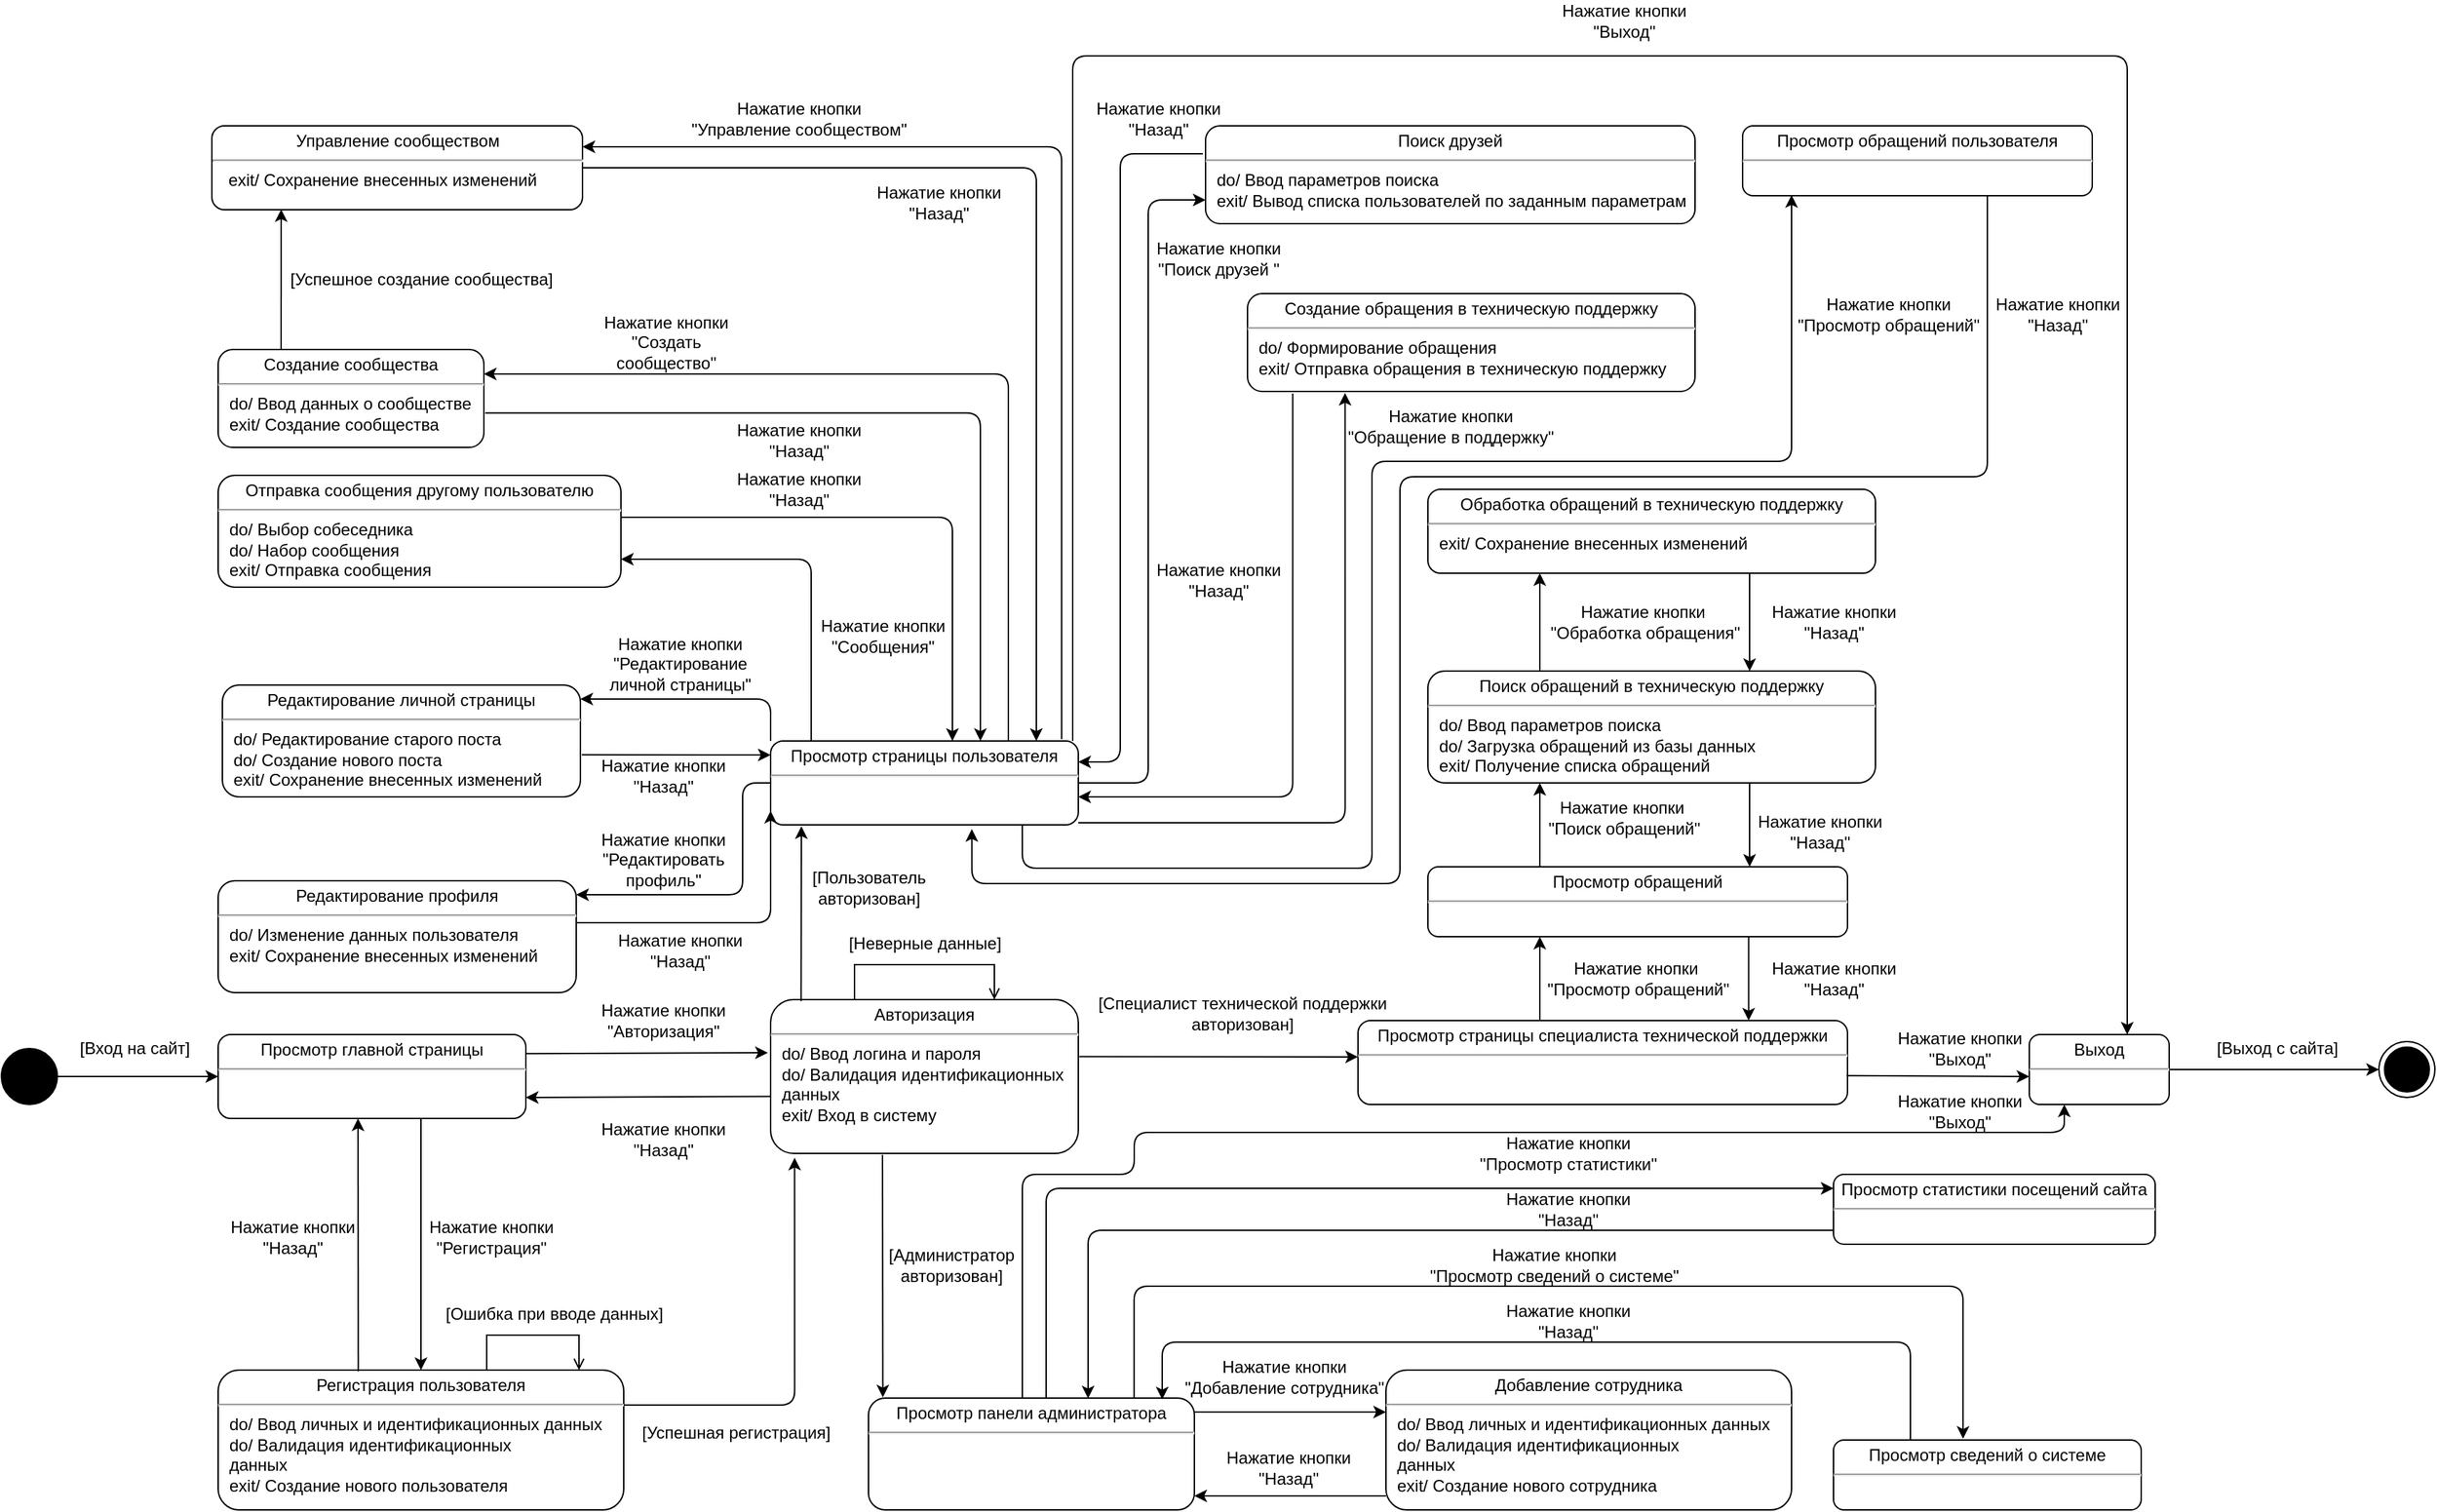 <mxfile version="13.7.3" type="device" pages="3"><diagram id="s4zaI6WeBemOTorOq17V" name="Контекстная диаграмма"><mxGraphModel dx="1024" dy="1761" grid="1" gridSize="10" guides="1" tooltips="1" connect="1" arrows="1" fold="1" page="1" pageScale="1" pageWidth="827" pageHeight="1169" math="0" shadow="0"><root><mxCell id="0"/><mxCell id="1" parent="0"/><mxCell id="t5X20NI1HrnRemWdgLO8-1" value="" style="verticalLabelPosition=bottom;verticalAlign=top;html=1;shape=mxgraph.flowchart.on-page_reference;fillColor=#000000;" parent="1" vertex="1"><mxGeometry x="50" y="460" width="40" height="40" as="geometry"/></mxCell><mxCell id="t5X20NI1HrnRemWdgLO8-2" value="&lt;p style=&quot;margin: 4px 0px 0px ; text-align: center&quot;&gt;Авторизация&lt;/p&gt;&lt;hr&gt;&lt;p style=&quot;margin: 0px ; margin-left: 8px&quot;&gt;do/ Ввод логина и пароля&lt;/p&gt;&lt;p style=&quot;margin: 0px ; margin-left: 8px&quot;&gt;do/ Валидация идентификационн&lt;span&gt;ых&amp;nbsp;&lt;/span&gt;&lt;/p&gt;&lt;p style=&quot;margin: 0px ; margin-left: 8px&quot;&gt;&lt;span&gt;данных&lt;/span&gt;&lt;/p&gt;&lt;p style=&quot;margin: 0px ; margin-left: 8px&quot;&gt;exit/ Вход в систему&lt;/p&gt;" style="verticalAlign=top;align=left;overflow=fill;fontSize=12;fontFamily=Helvetica;html=1;rounded=1;" parent="1" vertex="1"><mxGeometry x="600" y="425" width="220" height="110" as="geometry"/></mxCell><mxCell id="t5X20NI1HrnRemWdgLO8-3" value="&lt;p style=&quot;margin: 4px 0px 0px ; text-align: center&quot;&gt;Просмотр главной страницы&lt;/p&gt;&lt;hr&gt;&lt;p style=&quot;margin: 0px ; margin-left: 8px&quot;&gt;&lt;br&gt;&lt;/p&gt;" style="verticalAlign=top;align=left;overflow=fill;fontSize=12;fontFamily=Helvetica;html=1;rounded=1;" parent="1" vertex="1"><mxGeometry x="205" y="450" width="220" height="60" as="geometry"/></mxCell><mxCell id="t5X20NI1HrnRemWdgLO8-4" value="&lt;p style=&quot;margin: 4px 0px 0px ; text-align: center&quot;&gt;Регистрация пользователя&lt;/p&gt;&lt;hr&gt;&lt;p style=&quot;margin: 0px ; margin-left: 8px&quot;&gt;do/ Ввод личных и идентификационных данных&lt;/p&gt;&lt;p style=&quot;margin: 0px ; margin-left: 8px&quot;&gt;do/ Валидация идентификационн&lt;span&gt;ых&amp;nbsp;&lt;/span&gt;&lt;/p&gt;&lt;p style=&quot;margin: 0px ; margin-left: 8px&quot;&gt;&lt;span&gt;данных&lt;/span&gt;&lt;/p&gt;&lt;p style=&quot;margin: 0px ; margin-left: 8px&quot;&gt;exit/ Создание нового пользователя&lt;/p&gt;" style="verticalAlign=top;align=left;overflow=fill;fontSize=12;fontFamily=Helvetica;html=1;rounded=1;" parent="1" vertex="1"><mxGeometry x="205" y="690" width="290" height="100" as="geometry"/></mxCell><mxCell id="t5X20NI1HrnRemWdgLO8-5" value="" style="endArrow=classic;html=1;edgeStyle=orthogonalEdgeStyle;exitX=0.5;exitY=1;exitDx=0;exitDy=0;entryX=0.5;entryY=0;entryDx=0;entryDy=0;" parent="1" edge="1"><mxGeometry width="50" height="50" relative="1" as="geometry"><mxPoint x="350" y="510" as="sourcePoint"/><mxPoint x="350" y="690" as="targetPoint"/></mxGeometry></mxCell><mxCell id="t5X20NI1HrnRemWdgLO8-6" value="Нажатие кнопки &lt;br&gt;&quot;Регистрация&quot;" style="text;html=1;align=center;verticalAlign=middle;resizable=0;points=[];autosize=1;rotation=0;" parent="1" vertex="1"><mxGeometry x="350" y="580" width="100" height="30" as="geometry"/></mxCell><mxCell id="t5X20NI1HrnRemWdgLO8-8" value="Нажатие кнопки &lt;br&gt;&quot;Авторизация&quot;" style="text;html=1;align=center;verticalAlign=middle;resizable=0;points=[];autosize=1;rotation=0;" parent="1" vertex="1"><mxGeometry x="473" y="425" width="100" height="30" as="geometry"/></mxCell><mxCell id="t5X20NI1HrnRemWdgLO8-10" value="" style="endArrow=classic;html=1;exitX=1;exitY=0.5;exitDx=0;exitDy=0;exitPerimeter=0;entryX=0;entryY=0.5;entryDx=0;entryDy=0;" parent="1" source="t5X20NI1HrnRemWdgLO8-1" target="t5X20NI1HrnRemWdgLO8-3" edge="1"><mxGeometry width="50" height="50" relative="1" as="geometry"><mxPoint x="530" y="570" as="sourcePoint"/><mxPoint x="580" y="520" as="targetPoint"/></mxGeometry></mxCell><mxCell id="t5X20NI1HrnRemWdgLO8-11" value="[Вход на сайт]" style="text;html=1;align=center;verticalAlign=middle;resizable=0;points=[];autosize=1;rotation=0;" parent="1" vertex="1"><mxGeometry x="100" y="450" width="90" height="20" as="geometry"/></mxCell><mxCell id="t5X20NI1HrnRemWdgLO8-12" value="" style="endArrow=classic;html=1;exitX=0.311;exitY=0.009;exitDx=0;exitDy=0;entryX=0.25;entryY=1;entryDx=0;entryDy=0;exitPerimeter=0;" parent="1" edge="1"><mxGeometry width="50" height="50" relative="1" as="geometry"><mxPoint x="305.19" y="690.9" as="sourcePoint"/><mxPoint x="305" y="510" as="targetPoint"/></mxGeometry></mxCell><mxCell id="t5X20NI1HrnRemWdgLO8-13" value="Нажатие кнопки &lt;br&gt;&quot;Назад&quot;" style="text;html=1;align=center;verticalAlign=middle;resizable=0;points=[];autosize=1;rotation=0;" parent="1" vertex="1"><mxGeometry x="208" y="580" width="100" height="30" as="geometry"/></mxCell><mxCell id="e2WdNjppXOYcolE4XshG-1" value="&lt;p style=&quot;margin: 4px 0px 0px ; text-align: center&quot;&gt;Редактирование профиля&lt;/p&gt;&lt;hr&gt;&lt;p style=&quot;margin: 0px ; margin-left: 8px&quot;&gt;do/ Изменение данных пользователя&lt;/p&gt;&lt;p style=&quot;margin: 0px ; margin-left: 8px&quot;&gt;exit/ Сохранение внесенных изменений&lt;/p&gt;" style="verticalAlign=top;align=left;overflow=fill;fontSize=12;fontFamily=Helvetica;html=1;rounded=1;" parent="1" vertex="1"><mxGeometry x="205" y="340" width="256" height="80" as="geometry"/></mxCell><mxCell id="BlGgCseZcrpzI1PikegB-2" value="" style="endArrow=classic;html=1;exitX=1.001;exitY=0.227;exitDx=0;exitDy=0;exitPerimeter=0;" parent="1" source="t5X20NI1HrnRemWdgLO8-3" edge="1"><mxGeometry width="50" height="50" relative="1" as="geometry"><mxPoint x="451" y="463" as="sourcePoint"/><mxPoint x="598" y="463" as="targetPoint"/></mxGeometry></mxCell><mxCell id="BlGgCseZcrpzI1PikegB-3" value="" style="endArrow=classic;html=1;entryX=1;entryY=0.75;entryDx=0;entryDy=0;exitX=-0.002;exitY=0.629;exitDx=0;exitDy=0;exitPerimeter=0;" parent="1" source="t5X20NI1HrnRemWdgLO8-2" target="t5X20NI1HrnRemWdgLO8-3" edge="1"><mxGeometry width="50" height="50" relative="1" as="geometry"><mxPoint x="461" y="473" as="sourcePoint"/><mxPoint x="608" y="473" as="targetPoint"/></mxGeometry></mxCell><mxCell id="BlGgCseZcrpzI1PikegB-4" value="Нажатие кнопки &lt;br&gt;&quot;Назад&quot;" style="text;html=1;align=center;verticalAlign=middle;resizable=0;points=[];autosize=1;rotation=0;" parent="1" vertex="1"><mxGeometry x="473" y="510" width="100" height="30" as="geometry"/></mxCell><mxCell id="BlGgCseZcrpzI1PikegB-5" value="[Неверные данные]" style="text;html=1;align=center;verticalAlign=middle;resizable=0;points=[];autosize=1;" parent="1" vertex="1"><mxGeometry x="650" y="375" width="120" height="20" as="geometry"/></mxCell><mxCell id="BlGgCseZcrpzI1PikegB-6" value="" style="endArrow=open;html=1;strokeColor=#000000;edgeStyle=orthogonalEdgeStyle;rounded=0;entryX=0.75;entryY=0;entryDx=0;entryDy=0;exitX=0.25;exitY=0;exitDx=0;exitDy=0;endFill=0;" parent="1" edge="1"><mxGeometry width="50" height="50" relative="1" as="geometry"><mxPoint x="660" y="425" as="sourcePoint"/><mxPoint x="760" y="425" as="targetPoint"/><Array as="points"><mxPoint x="660" y="400"/><mxPoint x="760" y="400"/></Array></mxGeometry></mxCell><mxCell id="BlGgCseZcrpzI1PikegB-8" value="[Ошибка при вводе данных]" style="text;html=1;align=center;verticalAlign=middle;resizable=0;points=[];autosize=1;" parent="1" vertex="1"><mxGeometry x="360" y="640" width="170" height="20" as="geometry"/></mxCell><mxCell id="BlGgCseZcrpzI1PikegB-9" value="" style="endArrow=open;html=1;strokeColor=#000000;edgeStyle=orthogonalEdgeStyle;rounded=0;entryX=0.75;entryY=0;entryDx=0;entryDy=0;endFill=0;" parent="1" edge="1"><mxGeometry width="50" height="50" relative="1" as="geometry"><mxPoint x="397" y="690" as="sourcePoint"/><mxPoint x="463" y="690" as="targetPoint"/><Array as="points"><mxPoint x="397.06" y="690"/><mxPoint x="397.06" y="665"/><mxPoint x="463.06" y="665"/></Array></mxGeometry></mxCell><mxCell id="BlGgCseZcrpzI1PikegB-10" value="" style="endArrow=classic;html=1;exitX=1;exitY=0.25;exitDx=0;exitDy=0;entryX=0.078;entryY=1.028;entryDx=0;entryDy=0;edgeStyle=orthogonalEdgeStyle;entryPerimeter=0;" parent="1" source="t5X20NI1HrnRemWdgLO8-4" target="t5X20NI1HrnRemWdgLO8-2" edge="1"><mxGeometry width="50" height="50" relative="1" as="geometry"><mxPoint x="530" y="600" as="sourcePoint"/><mxPoint x="580" y="550" as="targetPoint"/></mxGeometry></mxCell><mxCell id="BlGgCseZcrpzI1PikegB-11" value="[Успешная регистрация]" style="text;html=1;align=center;verticalAlign=middle;resizable=0;points=[];autosize=1;rotation=0;" parent="1" vertex="1"><mxGeometry x="500" y="725" width="150" height="20" as="geometry"/></mxCell><mxCell id="BlGgCseZcrpzI1PikegB-12" value="&lt;p style=&quot;margin: 4px 0px 0px ; text-align: center&quot;&gt;Просмотр страницы пользователя&lt;/p&gt;&lt;hr&gt;&lt;p style=&quot;margin: 0px ; margin-left: 8px&quot;&gt;&lt;br&gt;&lt;/p&gt;" style="verticalAlign=top;align=left;overflow=fill;fontSize=12;fontFamily=Helvetica;html=1;rounded=1;" parent="1" vertex="1"><mxGeometry x="600" y="240" width="220" height="60" as="geometry"/></mxCell><mxCell id="BlGgCseZcrpzI1PikegB-13" value="" style="endArrow=classic;html=1;exitX=0.099;exitY=0.01;exitDx=0;exitDy=0;exitPerimeter=0;" parent="1" source="t5X20NI1HrnRemWdgLO8-2" edge="1"><mxGeometry width="50" height="50" relative="1" as="geometry"><mxPoint x="461" y="473" as="sourcePoint"/><mxPoint x="622" y="301" as="targetPoint"/></mxGeometry></mxCell><mxCell id="BlGgCseZcrpzI1PikegB-14" value="" style="endArrow=classic;html=1;exitX=0;exitY=0.5;exitDx=0;exitDy=0;edgeStyle=orthogonalEdgeStyle;" parent="1" source="BlGgCseZcrpzI1PikegB-12" edge="1"><mxGeometry width="50" height="50" relative="1" as="geometry"><mxPoint x="530" y="570" as="sourcePoint"/><mxPoint x="461" y="350" as="targetPoint"/><Array as="points"><mxPoint x="580" y="270"/><mxPoint x="580" y="350"/><mxPoint x="461" y="350"/></Array></mxGeometry></mxCell><mxCell id="BlGgCseZcrpzI1PikegB-15" value="Нажатие кнопки &lt;br&gt;&quot;Редактировать &lt;br&gt;профиль&quot;" style="text;html=1;align=center;verticalAlign=middle;resizable=0;points=[];autosize=1;rotation=0;" parent="1" vertex="1"><mxGeometry x="473" y="300" width="100" height="50" as="geometry"/></mxCell><mxCell id="BlGgCseZcrpzI1PikegB-16" value="[Пользователь&lt;br&gt;авторизован]" style="text;html=1;align=center;verticalAlign=middle;resizable=0;points=[];autosize=1;rotation=0;" parent="1" vertex="1"><mxGeometry x="620" y="330" width="100" height="30" as="geometry"/></mxCell><mxCell id="BlGgCseZcrpzI1PikegB-17" value="" style="endArrow=none;html=1;exitX=0;exitY=0.833;exitDx=0;exitDy=0;edgeStyle=orthogonalEdgeStyle;startArrow=classic;startFill=1;endFill=0;exitPerimeter=0;" parent="1" source="BlGgCseZcrpzI1PikegB-12" edge="1"><mxGeometry width="50" height="50" relative="1" as="geometry"><mxPoint x="600" y="300" as="sourcePoint"/><mxPoint x="461" y="370" as="targetPoint"/><Array as="points"><mxPoint x="600" y="370"/><mxPoint x="461" y="370"/></Array></mxGeometry></mxCell><mxCell id="BlGgCseZcrpzI1PikegB-18" value="Нажатие кнопки &lt;br&gt;&quot;Назад&quot;" style="text;html=1;align=center;verticalAlign=middle;resizable=0;points=[];autosize=1;rotation=0;" parent="1" vertex="1"><mxGeometry x="485" y="375" width="100" height="30" as="geometry"/></mxCell><mxCell id="BlGgCseZcrpzI1PikegB-19" value="&lt;p style=&quot;margin: 4px 0px 0px ; text-align: center&quot;&gt;Редактирование личной страницы&lt;/p&gt;&lt;hr&gt;&lt;p style=&quot;margin: 0px ; margin-left: 8px&quot;&gt;do/ Редактирование старого поста&lt;/p&gt;&lt;p style=&quot;margin: 0px ; margin-left: 8px&quot;&gt;do/ Создание нового поста&lt;br&gt;&lt;/p&gt;&lt;p style=&quot;margin: 0px ; margin-left: 8px&quot;&gt;exit/ Сохранение внесенных изменений&lt;/p&gt;" style="verticalAlign=top;align=left;overflow=fill;fontSize=12;fontFamily=Helvetica;html=1;rounded=1;" parent="1" vertex="1"><mxGeometry x="208" y="200" width="256" height="80" as="geometry"/></mxCell><mxCell id="BlGgCseZcrpzI1PikegB-21" value="" style="endArrow=classic;html=1;exitX=0;exitY=0;exitDx=0;exitDy=0;edgeStyle=orthogonalEdgeStyle;" parent="1" source="BlGgCseZcrpzI1PikegB-12" edge="1"><mxGeometry width="50" height="50" relative="1" as="geometry"><mxPoint x="530" y="440" as="sourcePoint"/><mxPoint x="464" y="210" as="targetPoint"/><Array as="points"><mxPoint x="600" y="210"/><mxPoint x="464" y="210"/></Array></mxGeometry></mxCell><mxCell id="BlGgCseZcrpzI1PikegB-23" value="" style="endArrow=classic;html=1;exitX=1.004;exitY=0.624;exitDx=0;exitDy=0;exitPerimeter=0;" parent="1" source="BlGgCseZcrpzI1PikegB-19" edge="1"><mxGeometry width="50" height="50" relative="1" as="geometry"><mxPoint x="470" y="250" as="sourcePoint"/><mxPoint x="600" y="250" as="targetPoint"/></mxGeometry></mxCell><mxCell id="BlGgCseZcrpzI1PikegB-24" value="Нажатие кнопки &lt;br&gt;&quot;Назад&quot;" style="text;html=1;align=center;verticalAlign=middle;resizable=0;points=[];autosize=1;rotation=0;" parent="1" vertex="1"><mxGeometry x="473" y="250" width="100" height="30" as="geometry"/></mxCell><mxCell id="BlGgCseZcrpzI1PikegB-25" value="Нажатие кнопки &lt;br&gt;&quot;Редактирование &lt;br&gt;личной страницы&quot;" style="text;html=1;align=center;verticalAlign=middle;resizable=0;points=[];autosize=1;rotation=0;" parent="1" vertex="1"><mxGeometry x="475" y="160" width="120" height="50" as="geometry"/></mxCell><mxCell id="BlGgCseZcrpzI1PikegB-26" value="&lt;p style=&quot;margin: 4px 0px 0px ; text-align: center&quot;&gt;Отправка сообщения другому пользователю&lt;/p&gt;&lt;hr&gt;&lt;p style=&quot;margin: 0px ; margin-left: 8px&quot;&gt;do/ Выбор собеседника&lt;/p&gt;&lt;p style=&quot;margin: 0px ; margin-left: 8px&quot;&gt;do/ Набор сообщения&lt;br&gt;&lt;/p&gt;&lt;p style=&quot;margin: 0px ; margin-left: 8px&quot;&gt;exit/ Отправка сообщения&lt;/p&gt;" style="verticalAlign=top;align=left;overflow=fill;fontSize=12;fontFamily=Helvetica;html=1;rounded=1;" parent="1" vertex="1"><mxGeometry x="205" y="50" width="288" height="80" as="geometry"/></mxCell><mxCell id="YIZGtl4WOkvz4DIY15_y-1" value="" style="endArrow=classic;html=1;exitX=0.132;exitY=0;exitDx=0;exitDy=0;edgeStyle=orthogonalEdgeStyle;exitPerimeter=0;" parent="1" source="BlGgCseZcrpzI1PikegB-12" edge="1"><mxGeometry width="50" height="50" relative="1" as="geometry"><mxPoint x="629.0" y="140" as="sourcePoint"/><mxPoint x="493" y="110" as="targetPoint"/><Array as="points"><mxPoint x="629" y="110"/></Array></mxGeometry></mxCell><mxCell id="YIZGtl4WOkvz4DIY15_y-2" value="Нажатие кнопки &lt;br&gt;&quot;Сообщения&quot;" style="text;html=1;align=center;verticalAlign=middle;resizable=0;points=[];autosize=1;rotation=0;" parent="1" vertex="1"><mxGeometry x="630" y="150" width="100" height="30" as="geometry"/></mxCell><mxCell id="YIZGtl4WOkvz4DIY15_y-3" value="" style="endArrow=none;html=1;edgeStyle=orthogonalEdgeStyle;startArrow=classic;startFill=1;endFill=0;" parent="1" source="BlGgCseZcrpzI1PikegB-12" edge="1"><mxGeometry width="50" height="50" relative="1" as="geometry"><mxPoint x="629.04" y="210" as="sourcePoint"/><mxPoint x="493" y="80" as="targetPoint"/><Array as="points"><mxPoint x="730" y="80"/></Array></mxGeometry></mxCell><mxCell id="YIZGtl4WOkvz4DIY15_y-4" value="Нажатие кнопки &lt;br&gt;&quot;Назад&quot;" style="text;html=1;align=center;verticalAlign=middle;resizable=0;points=[];autosize=1;rotation=0;" parent="1" vertex="1"><mxGeometry x="570" y="45" width="100" height="30" as="geometry"/></mxCell><mxCell id="YIZGtl4WOkvz4DIY15_y-5" value="&lt;p style=&quot;margin: 4px 0px 0px ; text-align: center&quot;&gt;Создание сообщества&lt;/p&gt;&lt;hr&gt;&lt;p style=&quot;margin: 0px ; margin-left: 8px&quot;&gt;do/ Ввод данных о сообществе&amp;nbsp;&lt;/p&gt;&lt;p style=&quot;margin: 0px ; margin-left: 8px&quot;&gt;exit/ Создание сообщества&lt;/p&gt;" style="verticalAlign=top;align=left;overflow=fill;fontSize=12;fontFamily=Helvetica;html=1;rounded=1;" parent="1" vertex="1"><mxGeometry x="205" y="-40" width="190" height="70" as="geometry"/></mxCell><mxCell id="YIZGtl4WOkvz4DIY15_y-6" value="" style="endArrow=none;html=1;edgeStyle=orthogonalEdgeStyle;startArrow=classic;startFill=1;endFill=0;entryX=1.005;entryY=0.648;entryDx=0;entryDy=0;entryPerimeter=0;" parent="1" target="YIZGtl4WOkvz4DIY15_y-5" edge="1"><mxGeometry width="50" height="50" relative="1" as="geometry"><mxPoint x="750" y="240" as="sourcePoint"/><mxPoint x="847" y="80" as="targetPoint"/><Array as="points"><mxPoint x="750" y="240"/><mxPoint x="750" y="5"/></Array></mxGeometry></mxCell><mxCell id="YIZGtl4WOkvz4DIY15_y-7" value="" style="endArrow=classic;html=1;edgeStyle=orthogonalEdgeStyle;entryX=1;entryY=0.25;entryDx=0;entryDy=0;" parent="1" target="YIZGtl4WOkvz4DIY15_y-5" edge="1"><mxGeometry width="50" height="50" relative="1" as="geometry"><mxPoint x="770" y="240" as="sourcePoint"/><mxPoint x="846" y="110" as="targetPoint"/><Array as="points"><mxPoint x="770" y="-23"/></Array></mxGeometry></mxCell><mxCell id="YIZGtl4WOkvz4DIY15_y-8" value="Нажатие кнопки &lt;br&gt;&quot;Назад&quot;" style="text;html=1;align=center;verticalAlign=middle;resizable=0;points=[];autosize=1;rotation=0;" parent="1" vertex="1"><mxGeometry x="570" y="10" width="100" height="30" as="geometry"/></mxCell><mxCell id="YIZGtl4WOkvz4DIY15_y-9" value="Нажатие кнопки &lt;br&gt;&quot;Создать&lt;br&gt;сообщество&quot;" style="text;html=1;align=center;verticalAlign=middle;resizable=0;points=[];autosize=1;rotation=0;" parent="1" vertex="1"><mxGeometry x="475" y="-70" width="100" height="50" as="geometry"/></mxCell><mxCell id="YIZGtl4WOkvz4DIY15_y-10" value="&lt;p style=&quot;margin: 4px 0px 0px ; text-align: center&quot;&gt;Поиск друзей&lt;/p&gt;&lt;hr&gt;&lt;p style=&quot;margin: 0px ; margin-left: 8px&quot;&gt;do/ Ввод параметров поиска&amp;nbsp;&lt;/p&gt;&lt;p style=&quot;margin: 0px ; margin-left: 8px&quot;&gt;exit/ Вывод списка пользователей по заданным параметрам&lt;/p&gt;" style="verticalAlign=top;align=left;overflow=fill;fontSize=12;fontFamily=Helvetica;html=1;rounded=1;" parent="1" vertex="1"><mxGeometry x="911" y="-200" width="350" height="70" as="geometry"/></mxCell><mxCell id="YIZGtl4WOkvz4DIY15_y-12" value="" style="endArrow=none;html=1;edgeStyle=orthogonalEdgeStyle;startArrow=classic;startFill=1;endFill=0;exitX=1;exitY=0.25;exitDx=0;exitDy=0;" parent="1" source="BlGgCseZcrpzI1PikegB-12" edge="1"><mxGeometry width="50" height="50" relative="1" as="geometry"><mxPoint x="831" y="240" as="sourcePoint"/><mxPoint x="909" y="-180" as="targetPoint"/><Array as="points"><mxPoint x="850" y="255"/><mxPoint x="850" y="-180"/><mxPoint x="909" y="-180"/></Array></mxGeometry></mxCell><mxCell id="YIZGtl4WOkvz4DIY15_y-13" value="Нажатие кнопки &lt;br&gt;&quot;Назад&quot;" style="text;html=1;align=center;verticalAlign=middle;resizable=0;points=[];autosize=1;rotation=0;" parent="1" vertex="1"><mxGeometry x="827" y="-220" width="100" height="30" as="geometry"/></mxCell><mxCell id="YIZGtl4WOkvz4DIY15_y-14" value="Нажатие кнопки &lt;br&gt;&quot;Поиск друзей &quot;" style="text;html=1;align=center;verticalAlign=middle;resizable=0;points=[];autosize=1;rotation=0;" parent="1" vertex="1"><mxGeometry x="870" y="-120" width="100" height="30" as="geometry"/></mxCell><mxCell id="YIZGtl4WOkvz4DIY15_y-15" value="" style="endArrow=classic;html=1;edgeStyle=orthogonalEdgeStyle;startArrow=none;startFill=0;endFill=1;exitX=1;exitY=0.5;exitDx=0;exitDy=0;" parent="1" source="BlGgCseZcrpzI1PikegB-12" edge="1"><mxGeometry width="50" height="50" relative="1" as="geometry"><mxPoint x="851" y="240" as="sourcePoint"/><mxPoint x="911" y="-147" as="targetPoint"/><Array as="points"><mxPoint x="870" y="270"/><mxPoint x="870" y="-147"/><mxPoint x="911" y="-147"/></Array></mxGeometry></mxCell><mxCell id="YIZGtl4WOkvz4DIY15_y-16" value="&lt;p style=&quot;margin: 4px 0px 0px ; text-align: center&quot;&gt;Создание обращения в техническую поддержку&lt;/p&gt;&lt;hr&gt;&lt;p style=&quot;margin: 0px ; margin-left: 8px&quot;&gt;do/ Формирование обращения&lt;/p&gt;&lt;p style=&quot;margin: 0px ; margin-left: 8px&quot;&gt;exit/ Отправка обращения в техническую поддержку&lt;/p&gt;" style="verticalAlign=top;align=left;overflow=fill;fontSize=12;fontFamily=Helvetica;html=1;rounded=1;" parent="1" vertex="1"><mxGeometry x="941" y="-80" width="320" height="70" as="geometry"/></mxCell><mxCell id="YIZGtl4WOkvz4DIY15_y-17" value="" style="endArrow=none;html=1;edgeStyle=orthogonalEdgeStyle;startArrow=classic;startFill=1;endFill=0;entryX=0.101;entryY=1.022;entryDx=0;entryDy=0;entryPerimeter=0;" parent="1" target="YIZGtl4WOkvz4DIY15_y-16" edge="1"><mxGeometry width="50" height="50" relative="1" as="geometry"><mxPoint x="820" y="280" as="sourcePoint"/><mxPoint x="860" y="30.0" as="targetPoint"/><Array as="points"><mxPoint x="973" y="280"/></Array></mxGeometry></mxCell><mxCell id="YIZGtl4WOkvz4DIY15_y-18" value="" style="endArrow=classic;html=1;edgeStyle=orthogonalEdgeStyle;startArrow=none;startFill=0;endFill=1;entryX=0.218;entryY=1.015;entryDx=0;entryDy=0;entryPerimeter=0;" parent="1" target="YIZGtl4WOkvz4DIY15_y-16" edge="1"><mxGeometry width="50" height="50" relative="1" as="geometry"><mxPoint x="820" y="298.46" as="sourcePoint"/><mxPoint x="932.32" y="220.0" as="targetPoint"/><Array as="points"><mxPoint x="1011" y="299"/></Array></mxGeometry></mxCell><mxCell id="YIZGtl4WOkvz4DIY15_y-19" value="Нажатие кнопки &lt;br&gt;&quot;Назад&quot;" style="text;html=1;align=center;verticalAlign=middle;resizable=0;points=[];autosize=1;rotation=0;" parent="1" vertex="1"><mxGeometry x="870" y="110" width="100" height="30" as="geometry"/></mxCell><mxCell id="YIZGtl4WOkvz4DIY15_y-20" value="Нажатие кнопки &lt;br&gt;&quot;Обращение в поддержку&quot;" style="text;html=1;align=center;verticalAlign=middle;resizable=0;points=[];autosize=1;rotation=0;" parent="1" vertex="1"><mxGeometry x="1006" width="160" height="30" as="geometry"/></mxCell><mxCell id="YIZGtl4WOkvz4DIY15_y-21" value="&lt;p style=&quot;margin: 4px 0px 0px ; text-align: center&quot;&gt;Управление сообществом&lt;/p&gt;&lt;hr&gt;&lt;p style=&quot;margin: 0px ; margin-left: 8px&quot;&gt;&amp;nbsp;&lt;span&gt;exit/ Сохранение внесенных изменений&lt;/span&gt;&lt;/p&gt;" style="verticalAlign=top;align=left;overflow=fill;fontSize=12;fontFamily=Helvetica;html=1;rounded=1;" parent="1" vertex="1"><mxGeometry x="200.5" y="-200" width="265" height="60" as="geometry"/></mxCell><mxCell id="YIZGtl4WOkvz4DIY15_y-22" value="" style="endArrow=classic;html=1;edgeStyle=orthogonalEdgeStyle;startArrow=none;startFill=0;endFill=1;exitX=0.946;exitY=-0.021;exitDx=0;exitDy=0;exitPerimeter=0;entryX=1;entryY=0.25;entryDx=0;entryDy=0;" parent="1" source="BlGgCseZcrpzI1PikegB-12" target="YIZGtl4WOkvz4DIY15_y-21" edge="1"><mxGeometry width="50" height="50" relative="1" as="geometry"><mxPoint x="799" y="228" as="sourcePoint"/><mxPoint x="870" y="-47" as="targetPoint"/><Array as="points"><mxPoint x="808" y="-185"/></Array></mxGeometry></mxCell><mxCell id="YIZGtl4WOkvz4DIY15_y-23" value="Нажатие кнопки &lt;br&gt;&quot;Управление сообществом&quot;" style="text;html=1;align=center;verticalAlign=middle;resizable=0;points=[];autosize=1;rotation=0;" parent="1" vertex="1"><mxGeometry x="535" y="-220" width="170" height="30" as="geometry"/></mxCell><mxCell id="YIZGtl4WOkvz4DIY15_y-24" value="" style="endArrow=none;html=1;edgeStyle=orthogonalEdgeStyle;startArrow=classic;startFill=1;endFill=0;entryX=1;entryY=0.5;entryDx=0;entryDy=0;" parent="1" target="YIZGtl4WOkvz4DIY15_y-21" edge="1"><mxGeometry width="50" height="50" relative="1" as="geometry"><mxPoint x="790" y="240" as="sourcePoint"/><mxPoint x="811" y="-70.06" as="targetPoint"/><Array as="points"><mxPoint x="790" y="-170"/></Array></mxGeometry></mxCell><mxCell id="YIZGtl4WOkvz4DIY15_y-25" value="Нажатие кнопки &lt;br&gt;&quot;Назад&quot;" style="text;html=1;align=center;verticalAlign=middle;resizable=0;points=[];autosize=1;rotation=0;" parent="1" vertex="1"><mxGeometry x="670" y="-160" width="100" height="30" as="geometry"/></mxCell><mxCell id="YIZGtl4WOkvz4DIY15_y-26" value="" style="endArrow=classic;html=1;entryX=0.187;entryY=0.995;entryDx=0;entryDy=0;entryPerimeter=0;" parent="1" target="YIZGtl4WOkvz4DIY15_y-21" edge="1"><mxGeometry width="50" height="50" relative="1" as="geometry"><mxPoint x="250" y="-40" as="sourcePoint"/><mxPoint x="710" y="-40" as="targetPoint"/></mxGeometry></mxCell><mxCell id="YIZGtl4WOkvz4DIY15_y-27" value="[Успешное создание сообщества]" style="text;html=1;align=center;verticalAlign=middle;resizable=0;points=[];autosize=1;rotation=0;" parent="1" vertex="1"><mxGeometry x="250" y="-100" width="200" height="20" as="geometry"/></mxCell><mxCell id="YIZGtl4WOkvz4DIY15_y-28" value="" style="endArrow=classic;html=1;exitX=1.003;exitY=0.37;exitDx=0;exitDy=0;exitPerimeter=0;entryX=0;entryY=0.433;entryDx=0;entryDy=0;entryPerimeter=0;" parent="1" source="t5X20NI1HrnRemWdgLO8-2" target="YIZGtl4WOkvz4DIY15_y-29" edge="1"><mxGeometry width="50" height="50" relative="1" as="geometry"><mxPoint x="930" y="400" as="sourcePoint"/><mxPoint x="1000" y="466" as="targetPoint"/></mxGeometry></mxCell><mxCell id="YIZGtl4WOkvz4DIY15_y-29" value="&lt;p style=&quot;margin: 4px 0px 0px ; text-align: center&quot;&gt;Просмотр страницы специалиста технической поддержки&lt;/p&gt;&lt;hr&gt;&lt;p style=&quot;margin: 0px ; margin-left: 8px&quot;&gt;&lt;br&gt;&lt;/p&gt;" style="verticalAlign=top;align=left;overflow=fill;fontSize=12;fontFamily=Helvetica;html=1;rounded=1;" parent="1" vertex="1"><mxGeometry x="1020" y="440" width="350" height="60" as="geometry"/></mxCell><mxCell id="YIZGtl4WOkvz4DIY15_y-30" value="&lt;p style=&quot;margin: 4px 0px 0px ; text-align: center&quot;&gt;Обработка обращений в техническую поддержку&lt;/p&gt;&lt;hr&gt;&lt;p style=&quot;margin: 0px ; margin-left: 8px&quot;&gt;exit/ Сохранение внесенных изменений&lt;/p&gt;" style="verticalAlign=top;align=left;overflow=fill;fontSize=12;fontFamily=Helvetica;html=1;rounded=1;" parent="1" vertex="1"><mxGeometry x="1070" y="60" width="320" height="60" as="geometry"/></mxCell><mxCell id="YIZGtl4WOkvz4DIY15_y-31" value="&lt;p style=&quot;margin: 4px 0px 0px ; text-align: center&quot;&gt;Поиск обращений в техническую поддержку&lt;/p&gt;&lt;hr&gt;&lt;p style=&quot;margin: 0px ; margin-left: 8px&quot;&gt;do/ Ввод параметров поиска&lt;/p&gt;&lt;p style=&quot;margin: 0px ; margin-left: 8px&quot;&gt;do/ Загрузка обращений из базы данных&lt;br&gt;&lt;/p&gt;&lt;p style=&quot;margin: 0px ; margin-left: 8px&quot;&gt;exit/ Получение списка обращений&lt;/p&gt;" style="verticalAlign=top;align=left;overflow=fill;fontSize=12;fontFamily=Helvetica;html=1;rounded=1;" parent="1" vertex="1"><mxGeometry x="1070" y="190" width="320" height="80" as="geometry"/></mxCell><mxCell id="YIZGtl4WOkvz4DIY15_y-32" value="" style="endArrow=classic;html=1;entryX=0.25;entryY=1;entryDx=0;entryDy=0;" parent="1" target="YIZGtl4WOkvz4DIY15_y-31" edge="1"><mxGeometry width="50" height="50" relative="1" as="geometry"><mxPoint x="1150" y="330" as="sourcePoint"/><mxPoint x="1050" y="200" as="targetPoint"/></mxGeometry></mxCell><mxCell id="YIZGtl4WOkvz4DIY15_y-33" value="" style="endArrow=classic;html=1;entryX=0.25;entryY=1;entryDx=0;entryDy=0;exitX=0.25;exitY=0;exitDx=0;exitDy=0;" parent="1" source="YIZGtl4WOkvz4DIY15_y-31" target="YIZGtl4WOkvz4DIY15_y-30" edge="1"><mxGeometry width="50" height="50" relative="1" as="geometry"><mxPoint x="1130" y="310" as="sourcePoint"/><mxPoint x="1180" y="260" as="targetPoint"/></mxGeometry></mxCell><mxCell id="YIZGtl4WOkvz4DIY15_y-34" value="Нажатие кнопки&amp;nbsp;&lt;br&gt;&quot;Обработка обращения&quot;" style="text;html=1;align=center;verticalAlign=middle;resizable=0;points=[];autosize=1;rotation=0;" parent="1" vertex="1"><mxGeometry x="1150" y="140" width="150" height="30" as="geometry"/></mxCell><mxCell id="YIZGtl4WOkvz4DIY15_y-35" value="Нажатие кнопки&amp;nbsp;&lt;br&gt;&quot;Поиск обращений&quot;" style="text;html=1;align=center;verticalAlign=middle;resizable=0;points=[];autosize=1;rotation=0;" parent="1" vertex="1"><mxGeometry x="1150" y="280" width="120" height="30" as="geometry"/></mxCell><mxCell id="YIZGtl4WOkvz4DIY15_y-36" value="" style="endArrow=none;html=1;entryX=0.25;entryY=1;entryDx=0;entryDy=0;startArrow=classic;startFill=1;endFill=0;" parent="1" edge="1"><mxGeometry width="50" height="50" relative="1" as="geometry"><mxPoint x="1300" y="190" as="sourcePoint"/><mxPoint x="1300" y="120" as="targetPoint"/></mxGeometry></mxCell><mxCell id="YIZGtl4WOkvz4DIY15_y-37" value="" style="endArrow=none;html=1;startArrow=classic;startFill=1;endFill=0;" parent="1" edge="1"><mxGeometry width="50" height="50" relative="1" as="geometry"><mxPoint x="1300" y="330" as="sourcePoint"/><mxPoint x="1300" y="270" as="targetPoint"/></mxGeometry></mxCell><mxCell id="YIZGtl4WOkvz4DIY15_y-38" value="Нажатие кнопки &lt;br&gt;&quot;Назад&quot;" style="text;html=1;align=center;verticalAlign=middle;resizable=0;points=[];autosize=1;rotation=0;" parent="1" vertex="1"><mxGeometry x="1310" y="140" width="100" height="30" as="geometry"/></mxCell><mxCell id="YIZGtl4WOkvz4DIY15_y-39" value="Нажатие кнопки &lt;br&gt;&quot;Назад&quot;" style="text;html=1;align=center;verticalAlign=middle;resizable=0;points=[];autosize=1;rotation=0;" parent="1" vertex="1"><mxGeometry x="1300" y="290" width="100" height="30" as="geometry"/></mxCell><mxCell id="YIZGtl4WOkvz4DIY15_y-42" value="[Специалист технической поддержки&lt;br&gt;авторизован]" style="text;html=1;align=center;verticalAlign=middle;resizable=0;points=[];autosize=1;rotation=0;" parent="1" vertex="1"><mxGeometry x="827" y="420" width="220" height="30" as="geometry"/></mxCell><mxCell id="YIZGtl4WOkvz4DIY15_y-43" value="&lt;p style=&quot;margin: 4px 0px 0px ; text-align: center&quot;&gt;Просмотр обращений&lt;/p&gt;&lt;hr&gt;&lt;p style=&quot;margin: 0px ; margin-left: 8px&quot;&gt;&lt;br&gt;&lt;/p&gt;" style="verticalAlign=top;align=left;overflow=fill;fontSize=12;fontFamily=Helvetica;html=1;rounded=1;" parent="1" vertex="1"><mxGeometry x="1070" y="330" width="300" height="50" as="geometry"/></mxCell><mxCell id="YIZGtl4WOkvz4DIY15_y-45" value="" style="endArrow=classic;html=1;entryX=0.25;entryY=1;entryDx=0;entryDy=0;" parent="1" edge="1"><mxGeometry width="50" height="50" relative="1" as="geometry"><mxPoint x="1150" y="440.0" as="sourcePoint"/><mxPoint x="1150" y="380.0" as="targetPoint"/></mxGeometry></mxCell><mxCell id="YIZGtl4WOkvz4DIY15_y-46" value="" style="endArrow=none;html=1;startArrow=classic;startFill=1;endFill=0;" parent="1" edge="1"><mxGeometry width="50" height="50" relative="1" as="geometry"><mxPoint x="1299.31" y="440.0" as="sourcePoint"/><mxPoint x="1299.31" y="380.0" as="targetPoint"/></mxGeometry></mxCell><mxCell id="YIZGtl4WOkvz4DIY15_y-47" value="Нажатие кнопки &lt;br&gt;&quot;Назад&quot;" style="text;html=1;align=center;verticalAlign=middle;resizable=0;points=[];autosize=1;rotation=0;" parent="1" vertex="1"><mxGeometry x="1310" y="395" width="100" height="30" as="geometry"/></mxCell><mxCell id="YIZGtl4WOkvz4DIY15_y-48" value="Нажатие кнопки&amp;nbsp;&lt;br&gt;&quot;Просмотр обращений&quot;" style="text;html=1;align=center;verticalAlign=middle;resizable=0;points=[];autosize=1;rotation=0;" parent="1" vertex="1"><mxGeometry x="1145" y="395" width="150" height="30" as="geometry"/></mxCell><mxCell id="YIZGtl4WOkvz4DIY15_y-49" value="&lt;p style=&quot;margin: 4px 0px 0px ; text-align: center&quot;&gt;Просмотр панели администратора&lt;/p&gt;&lt;hr&gt;&lt;p style=&quot;margin: 0px ; margin-left: 8px&quot;&gt;&lt;br&gt;&lt;/p&gt;" style="verticalAlign=top;align=left;overflow=fill;fontSize=12;fontFamily=Helvetica;html=1;rounded=1;" parent="1" vertex="1"><mxGeometry x="670" y="710" width="233" height="80" as="geometry"/></mxCell><mxCell id="YIZGtl4WOkvz4DIY15_y-54" value="" style="endArrow=classic;html=1;entryX=0.044;entryY=-0.006;entryDx=0;entryDy=0;entryPerimeter=0;" parent="1" target="YIZGtl4WOkvz4DIY15_y-49" edge="1"><mxGeometry width="50" height="50" relative="1" as="geometry"><mxPoint x="680" y="536" as="sourcePoint"/><mxPoint x="680" y="706" as="targetPoint"/></mxGeometry></mxCell><mxCell id="YIZGtl4WOkvz4DIY15_y-55" value="[Администратор&lt;br&gt;авторизован]" style="text;html=1;align=center;verticalAlign=middle;resizable=0;points=[];autosize=1;rotation=0;" parent="1" vertex="1"><mxGeometry x="674" y="600" width="110" height="30" as="geometry"/></mxCell><mxCell id="YIZGtl4WOkvz4DIY15_y-56" value="&lt;p style=&quot;margin: 4px 0px 0px ; text-align: center&quot;&gt;Добавление сотрудника&lt;/p&gt;&lt;hr&gt;&lt;p style=&quot;margin: 0px ; margin-left: 8px&quot;&gt;do/ Ввод личных и идентификационных данных&lt;/p&gt;&lt;p style=&quot;margin: 0px ; margin-left: 8px&quot;&gt;do/ Валидация идентификационн&lt;span&gt;ых&amp;nbsp;&lt;/span&gt;&lt;/p&gt;&lt;p style=&quot;margin: 0px ; margin-left: 8px&quot;&gt;&lt;span&gt;данных&lt;/span&gt;&lt;/p&gt;&lt;p style=&quot;margin: 0px ; margin-left: 8px&quot;&gt;exit/ Создание нового сотрудника&lt;/p&gt;" style="verticalAlign=top;align=left;overflow=fill;fontSize=12;fontFamily=Helvetica;html=1;rounded=1;" parent="1" vertex="1"><mxGeometry x="1040" y="690" width="290" height="100" as="geometry"/></mxCell><mxCell id="YIZGtl4WOkvz4DIY15_y-57" value="" style="endArrow=classic;html=1;exitX=1.003;exitY=0.37;exitDx=0;exitDy=0;exitPerimeter=0;" parent="1" edge="1"><mxGeometry width="50" height="50" relative="1" as="geometry"><mxPoint x="903.0" y="720.0" as="sourcePoint"/><mxPoint x="1040" y="720" as="targetPoint"/></mxGeometry></mxCell><mxCell id="YIZGtl4WOkvz4DIY15_y-59" value="Нажатие кнопки &lt;br&gt;&quot;Добавление сотрудника&quot;" style="text;html=1;align=center;verticalAlign=middle;resizable=0;points=[];autosize=1;rotation=0;" parent="1" vertex="1"><mxGeometry x="887" y="680" width="160" height="30" as="geometry"/></mxCell><mxCell id="YIZGtl4WOkvz4DIY15_y-60" value="" style="endArrow=none;html=1;exitX=1.003;exitY=0.37;exitDx=0;exitDy=0;exitPerimeter=0;startArrow=classic;startFill=1;endFill=0;" parent="1" edge="1"><mxGeometry width="50" height="50" relative="1" as="geometry"><mxPoint x="903" y="780" as="sourcePoint"/><mxPoint x="1040" y="780" as="targetPoint"/></mxGeometry></mxCell><mxCell id="YIZGtl4WOkvz4DIY15_y-61" value="Нажатие кнопки &lt;br&gt;&quot;Назад&quot;" style="text;html=1;align=center;verticalAlign=middle;resizable=0;points=[];autosize=1;rotation=0;" parent="1" vertex="1"><mxGeometry x="920" y="745" width="100" height="30" as="geometry"/></mxCell><mxCell id="YIZGtl4WOkvz4DIY15_y-62" value="&lt;p style=&quot;margin: 4px 0px 0px ; text-align: center&quot;&gt;Просмотр сведений о системе&lt;/p&gt;&lt;hr&gt;&lt;p style=&quot;margin: 0px ; margin-left: 8px&quot;&gt;&lt;br&gt;&lt;/p&gt;" style="verticalAlign=top;align=left;overflow=fill;fontSize=12;fontFamily=Helvetica;html=1;rounded=1;" parent="1" vertex="1"><mxGeometry x="1360" y="740" width="220" height="50" as="geometry"/></mxCell><mxCell id="YIZGtl4WOkvz4DIY15_y-63" value="&lt;p style=&quot;margin: 4px 0px 0px ; text-align: center&quot;&gt;Просмотр статистики посещений сайта&lt;/p&gt;&lt;hr&gt;&lt;p style=&quot;margin: 0px ; margin-left: 8px&quot;&gt;&lt;br&gt;&lt;/p&gt;" style="verticalAlign=top;align=left;overflow=fill;fontSize=12;fontFamily=Helvetica;html=1;rounded=1;" parent="1" vertex="1"><mxGeometry x="1360" y="550" width="230" height="50" as="geometry"/></mxCell><mxCell id="YIZGtl4WOkvz4DIY15_y-64" value="" style="endArrow=none;html=1;entryX=0.25;entryY=0;entryDx=0;entryDy=0;edgeStyle=orthogonalEdgeStyle;startArrow=classic;startFill=1;endFill=0;" parent="1" target="YIZGtl4WOkvz4DIY15_y-62" edge="1"><mxGeometry width="50" height="50" relative="1" as="geometry"><mxPoint x="880" y="711" as="sourcePoint"/><mxPoint x="970.0" y="533.08" as="targetPoint"/><Array as="points"><mxPoint x="880" y="670"/><mxPoint x="1415" y="670"/></Array></mxGeometry></mxCell><mxCell id="YIZGtl4WOkvz4DIY15_y-65" value="" style="endArrow=classic;html=1;entryX=0.421;entryY=-0.017;entryDx=0;entryDy=0;edgeStyle=orthogonalEdgeStyle;entryPerimeter=0;exitX=0.815;exitY=0.003;exitDx=0;exitDy=0;exitPerimeter=0;" parent="1" source="YIZGtl4WOkvz4DIY15_y-49" target="YIZGtl4WOkvz4DIY15_y-62" edge="1"><mxGeometry width="50" height="50" relative="1" as="geometry"><mxPoint x="917.5" y="701" as="sourcePoint"/><mxPoint x="1452.5" y="730" as="targetPoint"/><Array as="points"><mxPoint x="860" y="630"/><mxPoint x="1453" y="630"/></Array></mxGeometry></mxCell><mxCell id="YIZGtl4WOkvz4DIY15_y-66" value="Нажатие кнопки &lt;br&gt;&quot;Назад&quot;" style="text;html=1;align=center;verticalAlign=middle;resizable=0;points=[];autosize=1;rotation=0;" parent="1" vertex="1"><mxGeometry x="1120" y="640" width="100" height="30" as="geometry"/></mxCell><mxCell id="YIZGtl4WOkvz4DIY15_y-67" value="Нажатие кнопки &lt;br&gt;&quot;Просмотр сведений о системе&quot;" style="text;html=1;align=center;verticalAlign=middle;resizable=0;points=[];autosize=1;rotation=0;" parent="1" vertex="1"><mxGeometry x="1065" y="600" width="190" height="30" as="geometry"/></mxCell><mxCell id="YIZGtl4WOkvz4DIY15_y-68" value="" style="endArrow=none;html=1;edgeStyle=orthogonalEdgeStyle;exitX=0.815;exitY=0.003;exitDx=0;exitDy=0;exitPerimeter=0;endFill=0;startArrow=classic;startFill=1;" parent="1" edge="1"><mxGeometry width="50" height="50" relative="1" as="geometry"><mxPoint x="827.005" y="710.24" as="sourcePoint"/><mxPoint x="1360" y="590" as="targetPoint"/><Array as="points"><mxPoint x="827" y="590"/><mxPoint x="1360" y="590"/></Array></mxGeometry></mxCell><mxCell id="YIZGtl4WOkvz4DIY15_y-69" value="" style="endArrow=classic;html=1;edgeStyle=orthogonalEdgeStyle;exitX=0.815;exitY=0.003;exitDx=0;exitDy=0;exitPerimeter=0;" parent="1" edge="1"><mxGeometry width="50" height="50" relative="1" as="geometry"><mxPoint x="797.005" y="710.24" as="sourcePoint"/><mxPoint x="1360" y="560" as="targetPoint"/><Array as="points"><mxPoint x="797" y="560"/></Array></mxGeometry></mxCell><mxCell id="YIZGtl4WOkvz4DIY15_y-70" value="Нажатие кнопки &lt;br&gt;&quot;Назад&quot;" style="text;html=1;align=center;verticalAlign=middle;resizable=0;points=[];autosize=1;rotation=0;" parent="1" vertex="1"><mxGeometry x="1120" y="560" width="100" height="30" as="geometry"/></mxCell><mxCell id="YIZGtl4WOkvz4DIY15_y-71" value="Нажатие кнопки &lt;br&gt;&quot;Просмотр статистики&quot;" style="text;html=1;align=center;verticalAlign=middle;resizable=0;points=[];autosize=1;rotation=0;" parent="1" vertex="1"><mxGeometry x="1100" y="520" width="140" height="30" as="geometry"/></mxCell><mxCell id="YIZGtl4WOkvz4DIY15_y-73" value="" style="endArrow=classic;html=1;edgeStyle=orthogonalEdgeStyle;exitX=0.815;exitY=0.003;exitDx=0;exitDy=0;exitPerimeter=0;entryX=0.25;entryY=1;entryDx=0;entryDy=0;" parent="1" target="YIZGtl4WOkvz4DIY15_y-82" edge="1"><mxGeometry width="50" height="50" relative="1" as="geometry"><mxPoint x="780.005" y="710.0" as="sourcePoint"/><mxPoint x="1620" y="500" as="targetPoint"/><Array as="points"><mxPoint x="780" y="550"/><mxPoint x="860" y="550"/><mxPoint x="860" y="520"/><mxPoint x="1525" y="520"/></Array></mxGeometry></mxCell><mxCell id="YIZGtl4WOkvz4DIY15_y-74" value="Нажатие кнопки &lt;br&gt;&quot;Выход&quot;" style="text;html=1;align=center;verticalAlign=middle;resizable=0;points=[];autosize=1;rotation=0;" parent="1" vertex="1"><mxGeometry x="1400" y="490" width="100" height="30" as="geometry"/></mxCell><mxCell id="YIZGtl4WOkvz4DIY15_y-75" value="" style="endArrow=classic;html=1;exitX=0.998;exitY=0.657;exitDx=0;exitDy=0;exitPerimeter=0;" parent="1" source="YIZGtl4WOkvz4DIY15_y-29" edge="1"><mxGeometry width="50" height="50" relative="1" as="geometry"><mxPoint x="1410" y="490" as="sourcePoint"/><mxPoint x="1500" y="480" as="targetPoint"/></mxGeometry></mxCell><mxCell id="YIZGtl4WOkvz4DIY15_y-77" value="" style="endArrow=classic;html=1;edgeStyle=orthogonalEdgeStyle;startArrow=none;startFill=0;endFill=1;" parent="1" target="YIZGtl4WOkvz4DIY15_y-82" edge="1"><mxGeometry width="50" height="50" relative="1" as="geometry"><mxPoint x="816" y="240.0" as="sourcePoint"/><mxPoint x="1620" y="390" as="targetPoint"/><Array as="points"><mxPoint x="816" y="-250"/><mxPoint x="1570" y="-250"/></Array></mxGeometry></mxCell><mxCell id="YIZGtl4WOkvz4DIY15_y-78" value="Нажатие кнопки &lt;br&gt;&quot;Выход&quot;" style="text;html=1;align=center;verticalAlign=middle;resizable=0;points=[];autosize=1;rotation=0;" parent="1" vertex="1"><mxGeometry x="1400" y="445" width="100" height="30" as="geometry"/></mxCell><mxCell id="YIZGtl4WOkvz4DIY15_y-79" value="Нажатие кнопки &lt;br&gt;&quot;Выход&quot;" style="text;html=1;align=center;verticalAlign=middle;resizable=0;points=[];autosize=1;rotation=0;" parent="1" vertex="1"><mxGeometry x="1160" y="-290" width="100" height="30" as="geometry"/></mxCell><mxCell id="YIZGtl4WOkvz4DIY15_y-81" value="" style="ellipse;html=1;shape=endState;fillColor=#000000;" parent="1" vertex="1"><mxGeometry x="1750" y="455" width="40" height="40" as="geometry"/></mxCell><mxCell id="YIZGtl4WOkvz4DIY15_y-82" value="&lt;p style=&quot;margin: 4px 0px 0px ; text-align: center&quot;&gt;Выход&lt;/p&gt;&lt;hr&gt;&lt;p style=&quot;margin: 0px ; margin-left: 8px&quot;&gt;&lt;br&gt;&lt;/p&gt;" style="verticalAlign=top;align=left;overflow=fill;fontSize=12;fontFamily=Helvetica;html=1;rounded=1;" parent="1" vertex="1"><mxGeometry x="1500" y="450" width="100" height="50" as="geometry"/></mxCell><mxCell id="YIZGtl4WOkvz4DIY15_y-84" value="" style="endArrow=classic;html=1;exitX=1;exitY=0.5;exitDx=0;exitDy=0;entryX=0;entryY=0.5;entryDx=0;entryDy=0;" parent="1" source="YIZGtl4WOkvz4DIY15_y-82" target="YIZGtl4WOkvz4DIY15_y-81" edge="1"><mxGeometry width="50" height="50" relative="1" as="geometry"><mxPoint x="1600" y="510" as="sourcePoint"/><mxPoint x="1650" y="460" as="targetPoint"/></mxGeometry></mxCell><mxCell id="YIZGtl4WOkvz4DIY15_y-85" value="[Выход с сайта]" style="text;html=1;align=center;verticalAlign=middle;resizable=0;points=[];autosize=1;rotation=0;" parent="1" vertex="1"><mxGeometry x="1627" y="450" width="100" height="20" as="geometry"/></mxCell><mxCell id="YIZGtl4WOkvz4DIY15_y-86" value="&lt;p style=&quot;margin: 4px 0px 0px ; text-align: center&quot;&gt;Просмотр обращений пользователя&lt;/p&gt;&lt;hr&gt;&lt;p style=&quot;margin: 0px ; margin-left: 8px&quot;&gt;&lt;br&gt;&lt;/p&gt;" style="verticalAlign=top;align=left;overflow=fill;fontSize=12;fontFamily=Helvetica;html=1;rounded=1;" parent="1" vertex="1"><mxGeometry x="1295" y="-200" width="250" height="50" as="geometry"/></mxCell><mxCell id="YIZGtl4WOkvz4DIY15_y-87" value="" style="endArrow=classic;html=1;edgeStyle=orthogonalEdgeStyle;startArrow=none;startFill=0;endFill=1;entryX=0.142;entryY=0.989;entryDx=0;entryDy=0;exitX=0.818;exitY=1;exitDx=0;exitDy=0;exitPerimeter=0;entryPerimeter=0;" parent="1" source="BlGgCseZcrpzI1PikegB-12" target="YIZGtl4WOkvz4DIY15_y-86" edge="1"><mxGeometry width="50" height="50" relative="1" as="geometry"><mxPoint x="820" y="329.96" as="sourcePoint"/><mxPoint x="1010.76" y="22.55" as="targetPoint"/><Array as="points"><mxPoint x="780" y="331"/><mxPoint x="1030" y="331"/><mxPoint x="1030" y="40"/><mxPoint x="1330" y="40"/><mxPoint x="1330" y="-150"/></Array></mxGeometry></mxCell><mxCell id="YIZGtl4WOkvz4DIY15_y-88" value="" style="endArrow=none;html=1;edgeStyle=orthogonalEdgeStyle;startArrow=classic;startFill=1;endFill=0;exitX=0.654;exitY=1.05;exitDx=0;exitDy=0;exitPerimeter=0;" parent="1" source="BlGgCseZcrpzI1PikegB-12" edge="1"><mxGeometry width="50" height="50" relative="1" as="geometry"><mxPoint x="744.46" y="310.57" as="sourcePoint"/><mxPoint x="1470" y="-150" as="targetPoint"/><Array as="points"><mxPoint x="744" y="342"/><mxPoint x="1050" y="342"/><mxPoint x="1050" y="51"/><mxPoint x="1470" y="51"/><mxPoint x="1470" y="-150"/></Array></mxGeometry></mxCell><mxCell id="YIZGtl4WOkvz4DIY15_y-89" value="Нажатие кнопки &lt;br&gt;&quot;Назад&quot;" style="text;html=1;align=center;verticalAlign=middle;resizable=0;points=[];autosize=1;rotation=0;" parent="1" vertex="1"><mxGeometry x="1470" y="-80" width="100" height="30" as="geometry"/></mxCell><mxCell id="YIZGtl4WOkvz4DIY15_y-90" value="Нажатие кнопки &lt;br&gt;&quot;Просмотр обращений&quot;" style="text;html=1;align=center;verticalAlign=middle;resizable=0;points=[];autosize=1;rotation=0;" parent="1" vertex="1"><mxGeometry x="1324" y="-80" width="150" height="30" as="geometry"/></mxCell></root></mxGraphModel></diagram><diagram id="_OcgXcrsx8P_STXfK-Gm" name="Диаграмма автоматов &quot;Регистрация&quot;"><mxGraphModel dx="1851" dy="592" grid="1" gridSize="10" guides="1" tooltips="1" connect="1" arrows="1" fold="1" page="1" pageScale="1" pageWidth="827" pageHeight="1169" math="0" shadow="0"><root><mxCell id="GWC-JUYLTbtw-RCWmUZq-0"/><mxCell id="GWC-JUYLTbtw-RCWmUZq-1" parent="GWC-JUYLTbtw-RCWmUZq-0"/><mxCell id="9rhrC0-l-NnQnPQLD9yA-67" value="" style="rounded=1;whiteSpace=wrap;html=1;" parent="GWC-JUYLTbtw-RCWmUZq-1" vertex="1"><mxGeometry x="-160" y="142.5" width="1310" height="927.5" as="geometry"/></mxCell><mxCell id="9rhrC0-l-NnQnPQLD9yA-62" value="" style="rounded=1;whiteSpace=wrap;html=1;" parent="GWC-JUYLTbtw-RCWmUZq-1" vertex="1"><mxGeometry x="-130" y="450" width="630" height="590" as="geometry"/></mxCell><mxCell id="sn71rNCUgWnvubdFAotf-0" value="" style="verticalLabelPosition=bottom;verticalAlign=top;html=1;shape=mxgraph.flowchart.on-page_reference;fillColor=#000000;" parent="GWC-JUYLTbtw-RCWmUZq-1" vertex="1"><mxGeometry x="-700" y="255" width="40" height="40" as="geometry"/></mxCell><mxCell id="VvRI7F0vQZtDYx05NFLE-0" value="&lt;p style=&quot;margin: 4px 0px 0px ; text-align: center&quot;&gt;Регистрация пользователя&lt;/p&gt;&lt;hr&gt;&lt;p style=&quot;margin: 0px ; margin-left: 8px&quot;&gt;/entry инициализация формы для заполнения данных&lt;/p&gt;" style="verticalAlign=top;align=left;overflow=fill;fontSize=12;fontFamily=Helvetica;html=1;rounded=1;" parent="GWC-JUYLTbtw-RCWmUZq-1" vertex="1"><mxGeometry x="-630" y="250" width="315" height="50" as="geometry"/></mxCell><mxCell id="_CTT3W3QnPwfhJDFB_Xv-0" value="" style="ellipse;html=1;shape=endState;fillColor=#000000;" parent="GWC-JUYLTbtw-RCWmUZq-1" vertex="1"><mxGeometry x="-480" y="360" width="40" height="40" as="geometry"/></mxCell><mxCell id="_CTT3W3QnPwfhJDFB_Xv-1" value="" style="endArrow=classic;html=1;entryX=0;entryY=0.5;entryDx=0;entryDy=0;" parent="GWC-JUYLTbtw-RCWmUZq-1" target="VvRI7F0vQZtDYx05NFLE-0" edge="1"><mxGeometry width="50" height="50" relative="1" as="geometry"><mxPoint x="-700" y="275" as="sourcePoint"/><mxPoint x="-610" y="275" as="targetPoint"/></mxGeometry></mxCell><mxCell id="_CTT3W3QnPwfhJDFB_Xv-2" value="" style="endArrow=classic;html=1;entryX=1;entryY=0.5;entryDx=0;entryDy=0;" parent="GWC-JUYLTbtw-RCWmUZq-1" target="_CTT3W3QnPwfhJDFB_Xv-0" edge="1"><mxGeometry width="50" height="50" relative="1" as="geometry"><mxPoint x="-160" y="380" as="sourcePoint"/><mxPoint x="-460.34" y="360" as="targetPoint"/></mxGeometry></mxCell><mxCell id="_CTT3W3QnPwfhJDFB_Xv-3" value="Нажатие кнопки &lt;br&gt;&quot;Назад&quot;" style="text;html=1;align=center;verticalAlign=middle;resizable=0;points=[];autosize=1;" parent="GWC-JUYLTbtw-RCWmUZq-1" vertex="1"><mxGeometry x="-355" y="390" width="100" height="30" as="geometry"/></mxCell><mxCell id="_CTT3W3QnPwfhJDFB_Xv-6" value="" style="endArrow=none;html=1;exitX=0.024;exitY=0.055;exitDx=0;exitDy=0;exitPerimeter=0;entryX=0.976;entryY=0.055;entryDx=0;entryDy=0;entryPerimeter=0;" parent="GWC-JUYLTbtw-RCWmUZq-1" source="9rhrC0-l-NnQnPQLD9yA-67" target="9rhrC0-l-NnQnPQLD9yA-67" edge="1"><mxGeometry width="50" height="50" relative="1" as="geometry"><mxPoint x="640" y="184.41" as="sourcePoint"/><mxPoint x="1060" y="184.41" as="targetPoint"/></mxGeometry></mxCell><mxCell id="_CTT3W3QnPwfhJDFB_Xv-7" value="Заполнение формы регистрации" style="text;html=1;align=center;verticalAlign=middle;resizable=0;points=[];autosize=1;" parent="GWC-JUYLTbtw-RCWmUZq-1" vertex="1"><mxGeometry x="395" y="160" width="200" height="20" as="geometry"/></mxCell><mxCell id="_CTT3W3QnPwfhJDFB_Xv-8" value="" style="verticalLabelPosition=bottom;verticalAlign=top;html=1;shape=mxgraph.flowchart.on-page_reference;fillColor=#000000;" parent="GWC-JUYLTbtw-RCWmUZq-1" vertex="1"><mxGeometry x="-110" y="303.75" width="40" height="40" as="geometry"/></mxCell><mxCell id="_CTT3W3QnPwfhJDFB_Xv-9" value="" style="endArrow=classic;html=1;entryX=0;entryY=0.144;entryDx=0;entryDy=0;entryPerimeter=0;exitX=1.003;exitY=0.53;exitDx=0;exitDy=0;exitPerimeter=0;" parent="GWC-JUYLTbtw-RCWmUZq-1" source="VvRI7F0vQZtDYx05NFLE-0" target="9rhrC0-l-NnQnPQLD9yA-67" edge="1"><mxGeometry width="50" height="50" relative="1" as="geometry"><mxPoint x="-300" y="276" as="sourcePoint"/><mxPoint x="-163" y="274" as="targetPoint"/></mxGeometry></mxCell><mxCell id="_CTT3W3QnPwfhJDFB_Xv-10" value="&lt;p style=&quot;margin: 4px 0px 0px ; text-align: center&quot;&gt;Ввод логина&lt;/p&gt;&lt;hr&gt;&lt;p style=&quot;margin: 0px ; margin-left: 8px&quot;&gt;&lt;br&gt;&lt;/p&gt;" style="verticalAlign=top;align=left;overflow=fill;fontSize=12;fontFamily=Helvetica;html=1;rounded=1;" parent="GWC-JUYLTbtw-RCWmUZq-1" vertex="1"><mxGeometry x="580" y="305" width="135" height="40" as="geometry"/></mxCell><mxCell id="_CTT3W3QnPwfhJDFB_Xv-12" value="" style="endArrow=classic;html=1;exitX=1;exitY=0.5;exitDx=0;exitDy=0;exitPerimeter=0;entryX=0;entryY=0.5;entryDx=0;entryDy=0;" parent="GWC-JUYLTbtw-RCWmUZq-1" source="_CTT3W3QnPwfhJDFB_Xv-8" target="_CTT3W3QnPwfhJDFB_Xv-10" edge="1"><mxGeometry width="50" height="50" relative="1" as="geometry"><mxPoint x="657.5" y="355" as="sourcePoint"/><mxPoint x="658" y="410" as="targetPoint"/></mxGeometry></mxCell><mxCell id="_CTT3W3QnPwfhJDFB_Xv-13" value="&lt;p style=&quot;margin: 4px 0px 0px ; text-align: center&quot;&gt;Ввод пароля&lt;/p&gt;&lt;hr&gt;&lt;p style=&quot;margin: 0px ; margin-left: 8px&quot;&gt;&lt;br&gt;&lt;/p&gt;" style="verticalAlign=top;align=left;overflow=fill;fontSize=12;fontFamily=Helvetica;html=1;rounded=1;" parent="GWC-JUYLTbtw-RCWmUZq-1" vertex="1"><mxGeometry x="580" y="495" width="135" height="40" as="geometry"/></mxCell><mxCell id="_CTT3W3QnPwfhJDFB_Xv-14" value="&lt;p style=&quot;margin: 4px 0px 0px ; text-align: center&quot;&gt;Добавление фото профиля&lt;/p&gt;&lt;hr&gt;&lt;p style=&quot;margin: 0px ; margin-left: 8px&quot;&gt;&lt;br&gt;&lt;/p&gt;" style="verticalAlign=top;align=left;overflow=fill;fontSize=12;fontFamily=Helvetica;html=1;rounded=1;" parent="GWC-JUYLTbtw-RCWmUZq-1" vertex="1"><mxGeometry x="30" y="500" width="177.5" height="40" as="geometry"/></mxCell><mxCell id="sWf8IHLjPZYYuHkwwCgF-0" value="&lt;p style=&quot;margin: 4px 0px 0px ; text-align: center&quot;&gt;Ввод ФИО&lt;/p&gt;&lt;hr&gt;&lt;p style=&quot;margin: 0px ; margin-left: 8px&quot;&gt;&lt;br&gt;&lt;/p&gt;" style="verticalAlign=top;align=left;overflow=fill;fontSize=12;fontFamily=Helvetica;html=1;rounded=1;" parent="GWC-JUYLTbtw-RCWmUZq-1" vertex="1"><mxGeometry x="580" y="770" width="135" height="40" as="geometry"/></mxCell><mxCell id="sWf8IHLjPZYYuHkwwCgF-1" value="&lt;p style=&quot;margin: 4px 0px 0px ; text-align: center&quot;&gt;Вывод информации&amp;nbsp;&lt;span&gt;об ошибке&lt;/span&gt;&lt;/p&gt;&lt;hr&gt;&lt;p style=&quot;margin: 0px ; margin-left: 8px&quot;&gt;&lt;br&gt;&lt;/p&gt;" style="verticalAlign=top;align=left;overflow=fill;fontSize=12;fontFamily=Helvetica;html=1;rounded=1;" parent="GWC-JUYLTbtw-RCWmUZq-1" vertex="1"><mxGeometry x="895" y="220" width="210" height="42.5" as="geometry"/></mxCell><mxCell id="sWf8IHLjPZYYuHkwwCgF-2" value="" style="endArrow=classic;html=1;exitX=1;exitY=0.5;exitDx=0;exitDy=0;entryX=0;entryY=0.5;entryDx=0;entryDy=0;" parent="GWC-JUYLTbtw-RCWmUZq-1" source="_CTT3W3QnPwfhJDFB_Xv-10" target="9rhrC0-l-NnQnPQLD9yA-1" edge="1"><mxGeometry width="50" height="50" relative="1" as="geometry"><mxPoint x="657.5" y="355" as="sourcePoint"/><mxPoint x="840" y="325" as="targetPoint"/></mxGeometry></mxCell><mxCell id="9rhrC0-l-NnQnPQLD9yA-0" value="[Отправка запроса на сервер]" style="text;html=1;align=center;verticalAlign=middle;resizable=0;points=[];autosize=1;rotation=0;" parent="GWC-JUYLTbtw-RCWmUZq-1" vertex="1"><mxGeometry x="715" y="300" width="180" height="20" as="geometry"/></mxCell><mxCell id="9rhrC0-l-NnQnPQLD9yA-1" value="&lt;p style=&quot;margin: 4px 0px 0px ; text-align: center&quot;&gt;Проверка уникальности логина&lt;/p&gt;&lt;hr&gt;&lt;p style=&quot;margin: 0px ; margin-left: 8px&quot;&gt;&lt;br&gt;&lt;/p&gt;" style="verticalAlign=top;align=left;overflow=fill;fontSize=12;fontFamily=Helvetica;html=1;rounded=1;" parent="GWC-JUYLTbtw-RCWmUZq-1" vertex="1"><mxGeometry x="895" y="303.75" width="210" height="42.5" as="geometry"/></mxCell><mxCell id="9rhrC0-l-NnQnPQLD9yA-2" value="" style="endArrow=classic;html=1;entryX=0.5;entryY=1;entryDx=0;entryDy=0;" parent="GWC-JUYLTbtw-RCWmUZq-1" source="9rhrC0-l-NnQnPQLD9yA-1" target="sWf8IHLjPZYYuHkwwCgF-1" edge="1"><mxGeometry width="50" height="50" relative="1" as="geometry"><mxPoint x="790" y="510" as="sourcePoint"/><mxPoint x="840" y="460" as="targetPoint"/></mxGeometry></mxCell><mxCell id="9rhrC0-l-NnQnPQLD9yA-3" value="[Ошибка]" style="text;html=1;align=center;verticalAlign=middle;resizable=0;points=[];autosize=1;rotation=0;" parent="GWC-JUYLTbtw-RCWmUZq-1" vertex="1"><mxGeometry x="1010" y="270" width="70" height="20" as="geometry"/></mxCell><mxCell id="9rhrC0-l-NnQnPQLD9yA-4" value="" style="endArrow=classic;html=1;exitX=0;exitY=0.5;exitDx=0;exitDy=0;edgeStyle=orthogonalEdgeStyle;entryX=0.5;entryY=0;entryDx=0;entryDy=0;" parent="GWC-JUYLTbtw-RCWmUZq-1" source="sWf8IHLjPZYYuHkwwCgF-1" target="_CTT3W3QnPwfhJDFB_Xv-10" edge="1"><mxGeometry width="50" height="50" relative="1" as="geometry"><mxPoint x="780" y="500" as="sourcePoint"/><mxPoint x="830" y="450" as="targetPoint"/><Array as="points"><mxPoint x="648" y="241"/></Array></mxGeometry></mxCell><mxCell id="9rhrC0-l-NnQnPQLD9yA-5" value="[Повторная попытка]" style="text;html=1;align=center;verticalAlign=middle;resizable=0;points=[];autosize=1;rotation=0;" parent="GWC-JUYLTbtw-RCWmUZq-1" vertex="1"><mxGeometry x="740" y="220" width="130" height="20" as="geometry"/></mxCell><mxCell id="9rhrC0-l-NnQnPQLD9yA-7" value="" style="endArrow=classic;html=1;edgeStyle=orthogonalEdgeStyle;entryX=0.25;entryY=0;entryDx=0;entryDy=0;" parent="GWC-JUYLTbtw-RCWmUZq-1" target="_CTT3W3QnPwfhJDFB_Xv-13" edge="1"><mxGeometry width="50" height="50" relative="1" as="geometry"><mxPoint x="1000" y="346" as="sourcePoint"/><mxPoint x="715" y="400" as="targetPoint"/><Array as="points"><mxPoint x="1000" y="380"/><mxPoint x="614" y="380"/></Array></mxGeometry></mxCell><mxCell id="9rhrC0-l-NnQnPQLD9yA-8" value="[Успешный ввод логина]" style="text;html=1;align=center;verticalAlign=middle;resizable=0;points=[];autosize=1;rotation=0;" parent="GWC-JUYLTbtw-RCWmUZq-1" vertex="1"><mxGeometry x="730" y="360" width="150" height="20" as="geometry"/></mxCell><mxCell id="9rhrC0-l-NnQnPQLD9yA-9" value="" style="endArrow=classic;html=1;exitX=1;exitY=0.5;exitDx=0;exitDy=0;entryX=0;entryY=0.5;entryDx=0;entryDy=0;" parent="GWC-JUYLTbtw-RCWmUZq-1" edge="1"><mxGeometry width="50" height="50" relative="1" as="geometry"><mxPoint x="715.0" y="515.66" as="sourcePoint"/><mxPoint x="895.0" y="515.66" as="targetPoint"/></mxGeometry></mxCell><mxCell id="9rhrC0-l-NnQnPQLD9yA-10" value="&lt;p style=&quot;margin: 4px 0px 0px ; text-align: center&quot;&gt;Проверка сложности пароля&lt;/p&gt;&lt;hr&gt;&lt;p style=&quot;margin: 0px ; margin-left: 8px&quot;&gt;&lt;br&gt;&lt;/p&gt;" style="verticalAlign=top;align=left;overflow=fill;fontSize=12;fontFamily=Helvetica;html=1;rounded=1;" parent="GWC-JUYLTbtw-RCWmUZq-1" vertex="1"><mxGeometry x="895" y="495" width="210" height="42.5" as="geometry"/></mxCell><mxCell id="9rhrC0-l-NnQnPQLD9yA-11" value="&lt;p style=&quot;margin: 4px 0px 0px ; text-align: center&quot;&gt;Вывод информации&amp;nbsp;&lt;span&gt;об ошибке&lt;/span&gt;&lt;/p&gt;&lt;hr&gt;&lt;p style=&quot;margin: 0px ; margin-left: 8px&quot;&gt;&lt;br&gt;&lt;/p&gt;" style="verticalAlign=top;align=left;overflow=fill;fontSize=12;fontFamily=Helvetica;html=1;rounded=1;" parent="GWC-JUYLTbtw-RCWmUZq-1" vertex="1"><mxGeometry x="895" y="410" width="210" height="42.5" as="geometry"/></mxCell><mxCell id="9rhrC0-l-NnQnPQLD9yA-12" value="" style="endArrow=classic;html=1;entryX=0.5;entryY=1;entryDx=0;entryDy=0;" parent="GWC-JUYLTbtw-RCWmUZq-1" target="9rhrC0-l-NnQnPQLD9yA-11" edge="1"><mxGeometry width="50" height="50" relative="1" as="geometry"><mxPoint x="1000.0" y="493.75" as="sourcePoint"/><mxPoint x="840" y="650" as="targetPoint"/></mxGeometry></mxCell><mxCell id="9rhrC0-l-NnQnPQLD9yA-13" value="[Ошибка]" style="text;html=1;align=center;verticalAlign=middle;resizable=0;points=[];autosize=1;rotation=0;" parent="GWC-JUYLTbtw-RCWmUZq-1" vertex="1"><mxGeometry x="1010" y="460" width="70" height="20" as="geometry"/></mxCell><mxCell id="9rhrC0-l-NnQnPQLD9yA-14" value="" style="endArrow=classic;html=1;exitX=0;exitY=0.5;exitDx=0;exitDy=0;edgeStyle=orthogonalEdgeStyle;entryX=0.5;entryY=0;entryDx=0;entryDy=0;" parent="GWC-JUYLTbtw-RCWmUZq-1" source="9rhrC0-l-NnQnPQLD9yA-11" edge="1"><mxGeometry width="50" height="50" relative="1" as="geometry"><mxPoint x="780" y="690" as="sourcePoint"/><mxPoint x="647.5" y="495" as="targetPoint"/><Array as="points"><mxPoint x="648" y="431"/></Array></mxGeometry></mxCell><mxCell id="9rhrC0-l-NnQnPQLD9yA-15" value="[Повторная попытка]" style="text;html=1;align=center;verticalAlign=middle;resizable=0;points=[];autosize=1;rotation=0;" parent="GWC-JUYLTbtw-RCWmUZq-1" vertex="1"><mxGeometry x="740" y="410" width="130" height="20" as="geometry"/></mxCell><mxCell id="9rhrC0-l-NnQnPQLD9yA-16" value="[Отправка запроса на сервер]" style="text;html=1;align=center;verticalAlign=middle;resizable=0;points=[];autosize=1;rotation=0;" parent="GWC-JUYLTbtw-RCWmUZq-1" vertex="1"><mxGeometry x="715" y="490" width="180" height="20" as="geometry"/></mxCell><mxCell id="9rhrC0-l-NnQnPQLD9yA-19" value="&lt;p style=&quot;margin: 4px 0px 0px ; text-align: center&quot;&gt;Ввод адреса эл. почты&lt;/p&gt;&lt;hr&gt;&lt;p style=&quot;margin: 0px ; margin-left: 8px&quot;&gt;&lt;br&gt;&lt;/p&gt;" style="verticalAlign=top;align=left;overflow=fill;fontSize=12;fontFamily=Helvetica;html=1;rounded=1;" parent="GWC-JUYLTbtw-RCWmUZq-1" vertex="1"><mxGeometry x="580" y="670" width="135" height="40" as="geometry"/></mxCell><mxCell id="9rhrC0-l-NnQnPQLD9yA-20" value="" style="endArrow=classic;html=1;edgeStyle=orthogonalEdgeStyle;entryX=0.25;entryY=0;entryDx=0;entryDy=0;exitX=0.5;exitY=1;exitDx=0;exitDy=0;" parent="GWC-JUYLTbtw-RCWmUZq-1" source="9rhrC0-l-NnQnPQLD9yA-10" target="9rhrC0-l-NnQnPQLD9yA-19" edge="1"><mxGeometry width="50" height="50" relative="1" as="geometry"><mxPoint x="1000" y="540" as="sourcePoint"/><mxPoint x="715" y="575" as="targetPoint"/><Array as="points"><mxPoint x="1000" y="555"/><mxPoint x="614" y="555"/></Array></mxGeometry></mxCell><mxCell id="9rhrC0-l-NnQnPQLD9yA-21" value="[Успешный ввод логина]" style="text;html=1;align=center;verticalAlign=middle;resizable=0;points=[];autosize=1;rotation=0;" parent="GWC-JUYLTbtw-RCWmUZq-1" vertex="1"><mxGeometry x="730" y="535" width="150" height="20" as="geometry"/></mxCell><mxCell id="9rhrC0-l-NnQnPQLD9yA-22" value="" style="endArrow=classic;html=1;exitX=1;exitY=0.5;exitDx=0;exitDy=0;entryX=0;entryY=0.5;entryDx=0;entryDy=0;" parent="GWC-JUYLTbtw-RCWmUZq-1" edge="1"><mxGeometry width="50" height="50" relative="1" as="geometry"><mxPoint x="715.0" y="690.66" as="sourcePoint"/><mxPoint x="895.0" y="690.66" as="targetPoint"/></mxGeometry></mxCell><mxCell id="9rhrC0-l-NnQnPQLD9yA-23" value="&lt;p style=&quot;margin: 4px 0px 0px ; text-align: center&quot;&gt;Проверка уникальности адреса эл. почты&lt;/p&gt;&lt;hr&gt;&lt;p style=&quot;margin: 0px ; margin-left: 8px&quot;&gt;&lt;br&gt;&lt;/p&gt;" style="verticalAlign=top;align=left;overflow=fill;fontSize=12;fontFamily=Helvetica;html=1;rounded=1;" parent="GWC-JUYLTbtw-RCWmUZq-1" vertex="1"><mxGeometry x="895" y="670" width="245" height="42.5" as="geometry"/></mxCell><mxCell id="9rhrC0-l-NnQnPQLD9yA-24" value="&lt;p style=&quot;margin: 4px 0px 0px ; text-align: center&quot;&gt;Вывод информации&amp;nbsp;&lt;span&gt;об ошибке&lt;/span&gt;&lt;/p&gt;&lt;hr&gt;&lt;p style=&quot;margin: 0px ; margin-left: 8px&quot;&gt;&lt;br&gt;&lt;/p&gt;" style="verticalAlign=top;align=left;overflow=fill;fontSize=12;fontFamily=Helvetica;html=1;rounded=1;" parent="GWC-JUYLTbtw-RCWmUZq-1" vertex="1"><mxGeometry x="895" y="585" width="210" height="42.5" as="geometry"/></mxCell><mxCell id="9rhrC0-l-NnQnPQLD9yA-25" value="" style="endArrow=classic;html=1;entryX=0.5;entryY=1;entryDx=0;entryDy=0;" parent="GWC-JUYLTbtw-RCWmUZq-1" target="9rhrC0-l-NnQnPQLD9yA-24" edge="1"><mxGeometry width="50" height="50" relative="1" as="geometry"><mxPoint x="1000.0" y="668.75" as="sourcePoint"/><mxPoint x="840" y="825" as="targetPoint"/></mxGeometry></mxCell><mxCell id="9rhrC0-l-NnQnPQLD9yA-26" value="[Ошибка]" style="text;html=1;align=center;verticalAlign=middle;resizable=0;points=[];autosize=1;rotation=0;" parent="GWC-JUYLTbtw-RCWmUZq-1" vertex="1"><mxGeometry x="1010" y="635" width="70" height="20" as="geometry"/></mxCell><mxCell id="9rhrC0-l-NnQnPQLD9yA-27" value="" style="endArrow=classic;html=1;exitX=0;exitY=0.5;exitDx=0;exitDy=0;edgeStyle=orthogonalEdgeStyle;entryX=0.5;entryY=0;entryDx=0;entryDy=0;" parent="GWC-JUYLTbtw-RCWmUZq-1" source="9rhrC0-l-NnQnPQLD9yA-24" edge="1"><mxGeometry width="50" height="50" relative="1" as="geometry"><mxPoint x="780" y="865" as="sourcePoint"/><mxPoint x="647.5" y="670.0" as="targetPoint"/><Array as="points"><mxPoint x="648" y="606"/></Array></mxGeometry></mxCell><mxCell id="9rhrC0-l-NnQnPQLD9yA-28" value="[Повторная попытка]" style="text;html=1;align=center;verticalAlign=middle;resizable=0;points=[];autosize=1;rotation=0;" parent="GWC-JUYLTbtw-RCWmUZq-1" vertex="1"><mxGeometry x="740" y="585" width="130" height="20" as="geometry"/></mxCell><mxCell id="9rhrC0-l-NnQnPQLD9yA-29" value="[Отправка запроса на сервер]" style="text;html=1;align=center;verticalAlign=middle;resizable=0;points=[];autosize=1;rotation=0;" parent="GWC-JUYLTbtw-RCWmUZq-1" vertex="1"><mxGeometry x="715" y="665" width="180" height="20" as="geometry"/></mxCell><mxCell id="9rhrC0-l-NnQnPQLD9yA-30" value="" style="endArrow=classic;html=1;edgeStyle=orthogonalEdgeStyle;exitX=0.5;exitY=1;exitDx=0;exitDy=0;" parent="GWC-JUYLTbtw-RCWmUZq-1" edge="1"><mxGeometry width="50" height="50" relative="1" as="geometry"><mxPoint x="998.18" y="712.5" as="sourcePoint"/><mxPoint x="650" y="770" as="targetPoint"/><Array as="points"><mxPoint x="998" y="730"/><mxPoint x="650" y="730"/><mxPoint x="650" y="770"/></Array></mxGeometry></mxCell><mxCell id="9rhrC0-l-NnQnPQLD9yA-31" value="[Успешный ввод адреса эл. почты]" style="text;html=1;align=center;verticalAlign=middle;resizable=0;points=[];autosize=1;rotation=0;" parent="GWC-JUYLTbtw-RCWmUZq-1" vertex="1"><mxGeometry x="698.18" y="710" width="210" height="20" as="geometry"/></mxCell><mxCell id="9rhrC0-l-NnQnPQLD9yA-32" value="" style="ellipse;html=1;shape=endState;fillColor=#000000;" parent="GWC-JUYLTbtw-RCWmUZq-1" vertex="1"><mxGeometry x="980" y="980" width="40" height="40" as="geometry"/></mxCell><mxCell id="9rhrC0-l-NnQnPQLD9yA-34" value="Нажатие кнопки &quot;Зарегистрироваться&quot;" style="text;html=1;align=center;verticalAlign=middle;resizable=0;points=[];autosize=1;rotation=0;" parent="GWC-JUYLTbtw-RCWmUZq-1" vertex="1"><mxGeometry x="750" y="760" width="230" height="20" as="geometry"/></mxCell><mxCell id="9rhrC0-l-NnQnPQLD9yA-35" value="Нажатие кнопки &quot;Дополнительная информация&quot;" style="text;html=1;align=center;verticalAlign=middle;resizable=0;points=[];autosize=1;rotation=0;" parent="GWC-JUYLTbtw-RCWmUZq-1" vertex="1"><mxGeometry x="660" y="830" width="280" height="20" as="geometry"/></mxCell><mxCell id="9rhrC0-l-NnQnPQLD9yA-36" value="" style="endArrow=classic;html=1;exitX=0.5;exitY=1;exitDx=0;exitDy=0;entryX=0.5;entryY=0;entryDx=0;entryDy=0;" parent="GWC-JUYLTbtw-RCWmUZq-1" edge="1"><mxGeometry width="50" height="50" relative="1" as="geometry"><mxPoint x="650" y="810" as="sourcePoint"/><mxPoint x="650.5" y="870" as="targetPoint"/></mxGeometry></mxCell><mxCell id="9rhrC0-l-NnQnPQLD9yA-37" value="Заполнение дополнительной формы регистрации" style="text;html=1;align=center;verticalAlign=middle;resizable=0;points=[];autosize=1;" parent="GWC-JUYLTbtw-RCWmUZq-1" vertex="1"><mxGeometry x="45" y="458" width="290" height="20" as="geometry"/></mxCell><mxCell id="9rhrC0-l-NnQnPQLD9yA-38" value="&lt;p style=&quot;margin: 4px 0px 0px ; text-align: center&quot;&gt;Загрузка дополнительной формы&lt;/p&gt;&lt;hr&gt;&lt;p style=&quot;margin: 0px ; margin-left: 8px&quot;&gt;&lt;br&gt;&lt;/p&gt;" style="verticalAlign=top;align=left;overflow=fill;fontSize=12;fontFamily=Helvetica;html=1;rounded=1;" parent="GWC-JUYLTbtw-RCWmUZq-1" vertex="1"><mxGeometry x="580" y="872.5" width="245" height="42.5" as="geometry"/></mxCell><mxCell id="9rhrC0-l-NnQnPQLD9yA-39" value="&lt;span style=&quot;color: rgb(0 , 0 , 0) ; font-family: &amp;#34;helvetica&amp;#34; ; font-size: 12px ; font-style: normal ; font-weight: 400 ; letter-spacing: normal ; text-indent: 0px ; text-transform: none ; word-spacing: 0px ; background-color: rgb(255 , 255 , 255) ; display: inline ; float: none&quot;&gt;[Инициализация дополнительной формы для&lt;br&gt;&lt;/span&gt;&lt;span style=&quot;color: rgb(0 , 0 , 0) ; font-family: &amp;#34;helvetica&amp;#34; ; font-size: 12px ; font-style: normal ; font-weight: 400 ; letter-spacing: normal ; text-indent: 0px ; text-transform: none ; word-spacing: 0px ; background-color: rgb(255 , 255 , 255) ; display: inline ; float: none&quot;&gt;заполнения данных]&lt;/span&gt;" style="text;whiteSpace=wrap;html=1;align=center;" parent="GWC-JUYLTbtw-RCWmUZq-1" vertex="1"><mxGeometry x="720" y="930" width="190" height="40" as="geometry"/></mxCell><mxCell id="9rhrC0-l-NnQnPQLD9yA-40" value="" style="endArrow=classic;html=1;exitX=0.5;exitY=1;exitDx=0;exitDy=0;edgeStyle=orthogonalEdgeStyle;entryX=0.998;entryY=0.871;entryDx=0;entryDy=0;entryPerimeter=0;" parent="GWC-JUYLTbtw-RCWmUZq-1" source="9rhrC0-l-NnQnPQLD9yA-38" target="9rhrC0-l-NnQnPQLD9yA-62" edge="1"><mxGeometry width="50" height="50" relative="1" as="geometry"><mxPoint x="550.0" y="915.0" as="sourcePoint"/><mxPoint x="540" y="990" as="targetPoint"/><Array as="points"><mxPoint x="703" y="964"/></Array></mxGeometry></mxCell><mxCell id="9rhrC0-l-NnQnPQLD9yA-41" value="" style="verticalLabelPosition=bottom;verticalAlign=top;html=1;shape=mxgraph.flowchart.on-page_reference;fillColor=#000000;" parent="GWC-JUYLTbtw-RCWmUZq-1" vertex="1"><mxGeometry x="-90" y="500" width="40" height="40" as="geometry"/></mxCell><mxCell id="9rhrC0-l-NnQnPQLD9yA-42" value="&lt;p style=&quot;margin: 4px 0px 0px ; text-align: center&quot;&gt;Ввод данных о месте &lt;br&gt;проживания&lt;/p&gt;&lt;hr&gt;&lt;p style=&quot;margin: 0px ; margin-left: 8px&quot;&gt;&lt;br&gt;&lt;/p&gt;" style="verticalAlign=top;align=left;overflow=fill;fontSize=12;fontFamily=Helvetica;html=1;rounded=1;" parent="GWC-JUYLTbtw-RCWmUZq-1" vertex="1"><mxGeometry x="30" y="577.5" width="177.5" height="57.5" as="geometry"/></mxCell><mxCell id="9rhrC0-l-NnQnPQLD9yA-43" value="&lt;p style=&quot;margin: 4px 0px 0px ; text-align: center&quot;&gt;Ввод даты рождения&lt;/p&gt;&lt;hr&gt;&lt;p style=&quot;margin: 0px ; margin-left: 8px&quot;&gt;&lt;br&gt;&lt;/p&gt;" style="verticalAlign=top;align=left;overflow=fill;fontSize=12;fontFamily=Helvetica;html=1;rounded=1;" parent="GWC-JUYLTbtw-RCWmUZq-1" vertex="1"><mxGeometry x="30" y="775" width="177.5" height="40" as="geometry"/></mxCell><mxCell id="9rhrC0-l-NnQnPQLD9yA-44" value="&lt;p style=&quot;margin: 4px 0px 0px ; text-align: center&quot;&gt;Ввод данных о месте &lt;br&gt;рождения&lt;/p&gt;&lt;hr&gt;&lt;p style=&quot;margin: 0px ; margin-left: 8px&quot;&gt;&lt;br&gt;&lt;/p&gt;" style="verticalAlign=top;align=left;overflow=fill;fontSize=12;fontFamily=Helvetica;html=1;rounded=1;" parent="GWC-JUYLTbtw-RCWmUZq-1" vertex="1"><mxGeometry x="30" y="675" width="177.5" height="57.5" as="geometry"/></mxCell><mxCell id="9rhrC0-l-NnQnPQLD9yA-45" value="&lt;p style=&quot;margin: 4px 0px 0px ; text-align: center&quot;&gt;Ввод номера телефона&lt;/p&gt;&lt;hr&gt;&lt;p style=&quot;margin: 0px ; margin-left: 8px&quot;&gt;&lt;br&gt;&lt;/p&gt;" style="verticalAlign=top;align=left;overflow=fill;fontSize=12;fontFamily=Helvetica;html=1;rounded=1;" parent="GWC-JUYLTbtw-RCWmUZq-1" vertex="1"><mxGeometry x="30" y="855" width="177.5" height="40" as="geometry"/></mxCell><mxCell id="9rhrC0-l-NnQnPQLD9yA-46" value="&lt;p style=&quot;margin: 4px 0px 0px ; text-align: center&quot;&gt;Сохранение информации&lt;/p&gt;&lt;hr&gt;&lt;p style=&quot;margin: 0px ; margin-left: 8px&quot;&gt;&lt;br&gt;&lt;/p&gt;" style="verticalAlign=top;align=left;overflow=fill;fontSize=12;fontFamily=Helvetica;html=1;rounded=1;" parent="GWC-JUYLTbtw-RCWmUZq-1" vertex="1"><mxGeometry x="38.75" y="955" width="160" height="40" as="geometry"/></mxCell><mxCell id="9rhrC0-l-NnQnPQLD9yA-47" value="" style="endArrow=classic;html=1;exitX=1;exitY=0.5;exitDx=0;exitDy=0;entryX=0;entryY=0.5;entryDx=0;entryDy=0;exitPerimeter=0;" parent="GWC-JUYLTbtw-RCWmUZq-1" source="9rhrC0-l-NnQnPQLD9yA-41" target="_CTT3W3QnPwfhJDFB_Xv-14" edge="1"><mxGeometry width="50" height="50" relative="1" as="geometry"><mxPoint x="-158" y="675.0" as="sourcePoint"/><mxPoint x="-157.5" y="735.0" as="targetPoint"/></mxGeometry></mxCell><mxCell id="9rhrC0-l-NnQnPQLD9yA-48" value="" style="endArrow=classic;html=1;exitX=0.5;exitY=1;exitDx=0;exitDy=0;" parent="GWC-JUYLTbtw-RCWmUZq-1" source="_CTT3W3QnPwfhJDFB_Xv-14" target="9rhrC0-l-NnQnPQLD9yA-42" edge="1"><mxGeometry width="50" height="50" relative="1" as="geometry"><mxPoint x="-40" y="530.0" as="sourcePoint"/><mxPoint x="40" y="530.0" as="targetPoint"/></mxGeometry></mxCell><mxCell id="9rhrC0-l-NnQnPQLD9yA-49" value="" style="endArrow=classic;html=1;exitX=0.5;exitY=1;exitDx=0;exitDy=0;entryX=0.5;entryY=0;entryDx=0;entryDy=0;" parent="GWC-JUYLTbtw-RCWmUZq-1" source="9rhrC0-l-NnQnPQLD9yA-42" target="9rhrC0-l-NnQnPQLD9yA-44" edge="1"><mxGeometry width="50" height="50" relative="1" as="geometry"><mxPoint x="128.75" y="550.0" as="sourcePoint"/><mxPoint x="128.75" y="587.5" as="targetPoint"/></mxGeometry></mxCell><mxCell id="9rhrC0-l-NnQnPQLD9yA-50" value="" style="endArrow=classic;html=1;exitX=0.5;exitY=1;exitDx=0;exitDy=0;" parent="GWC-JUYLTbtw-RCWmUZq-1" target="9rhrC0-l-NnQnPQLD9yA-43" edge="1"><mxGeometry width="50" height="50" relative="1" as="geometry"><mxPoint x="118.46" y="732.5" as="sourcePoint"/><mxPoint x="118" y="773" as="targetPoint"/></mxGeometry></mxCell><mxCell id="9rhrC0-l-NnQnPQLD9yA-51" value="" style="endArrow=classic;html=1;exitX=0.5;exitY=1;exitDx=0;exitDy=0;" parent="GWC-JUYLTbtw-RCWmUZq-1" edge="1"><mxGeometry width="50" height="50" relative="1" as="geometry"><mxPoint x="118.46" y="815" as="sourcePoint"/><mxPoint x="119" y="855" as="targetPoint"/></mxGeometry></mxCell><mxCell id="9rhrC0-l-NnQnPQLD9yA-52" value="" style="endArrow=classic;html=1;exitX=0.5;exitY=1;exitDx=0;exitDy=0;entryX=0.5;entryY=0;entryDx=0;entryDy=0;" parent="GWC-JUYLTbtw-RCWmUZq-1" source="9rhrC0-l-NnQnPQLD9yA-45" target="9rhrC0-l-NnQnPQLD9yA-46" edge="1"><mxGeometry width="50" height="50" relative="1" as="geometry"><mxPoint x="280" y="705" as="sourcePoint"/><mxPoint x="330" y="655" as="targetPoint"/></mxGeometry></mxCell><mxCell id="9rhrC0-l-NnQnPQLD9yA-53" value="Нажатие кнопки &lt;br&gt;&quot;Зарегистрироваться&quot;" style="text;html=1;align=center;verticalAlign=middle;resizable=0;points=[];autosize=1;rotation=0;" parent="GWC-JUYLTbtw-RCWmUZq-1" vertex="1"><mxGeometry x="120" y="915" width="140" height="30" as="geometry"/></mxCell><mxCell id="9rhrC0-l-NnQnPQLD9yA-54" value="" style="endArrow=classic;html=1;exitX=1;exitY=0.5;exitDx=0;exitDy=0;" parent="GWC-JUYLTbtw-RCWmUZq-1" source="9rhrC0-l-NnQnPQLD9yA-46" edge="1"><mxGeometry width="50" height="50" relative="1" as="geometry"><mxPoint x="128.75" y="905" as="sourcePoint"/><mxPoint x="420" y="975" as="targetPoint"/></mxGeometry></mxCell><mxCell id="9rhrC0-l-NnQnPQLD9yA-58" value="" style="ellipse;html=1;shape=endState;fillColor=#000000;" parent="GWC-JUYLTbtw-RCWmUZq-1" vertex="1"><mxGeometry x="420" y="955" width="40" height="40" as="geometry"/></mxCell><mxCell id="9rhrC0-l-NnQnPQLD9yA-63" value="" style="endArrow=none;html=1;entryX=0.974;entryY=0.064;entryDx=0;entryDy=0;entryPerimeter=0;exitX=0.025;exitY=0.064;exitDx=0;exitDy=0;exitPerimeter=0;" parent="GWC-JUYLTbtw-RCWmUZq-1" source="9rhrC0-l-NnQnPQLD9yA-62" target="9rhrC0-l-NnQnPQLD9yA-62" edge="1"><mxGeometry width="50" height="50" relative="1" as="geometry"><mxPoint x="-110" y="487.5" as="sourcePoint"/><mxPoint x="480" y="488" as="targetPoint"/></mxGeometry></mxCell><mxCell id="9rhrC0-l-NnQnPQLD9yA-64" style="edgeStyle=orthogonalEdgeStyle;rounded=0;orthogonalLoop=1;jettySize=auto;html=1;exitX=0.5;exitY=1;exitDx=0;exitDy=0;" parent="GWC-JUYLTbtw-RCWmUZq-1" source="9rhrC0-l-NnQnPQLD9yA-39" target="9rhrC0-l-NnQnPQLD9yA-39" edge="1"><mxGeometry relative="1" as="geometry"/></mxCell><mxCell id="9rhrC0-l-NnQnPQLD9yA-66" value="" style="endArrow=classic;html=1;exitX=0.977;exitY=0.932;exitDx=0;exitDy=0;exitPerimeter=0;entryX=0;entryY=0.5;entryDx=0;entryDy=0;" parent="GWC-JUYLTbtw-RCWmUZq-1" source="9rhrC0-l-NnQnPQLD9yA-62" target="9rhrC0-l-NnQnPQLD9yA-32" edge="1"><mxGeometry width="50" height="50" relative="1" as="geometry"><mxPoint x="500" y="740" as="sourcePoint"/><mxPoint x="550" y="690" as="targetPoint"/></mxGeometry></mxCell><mxCell id="9rhrC0-l-NnQnPQLD9yA-68" value="" style="ellipse;html=1;shape=endState;fillColor=#000000;" parent="GWC-JUYLTbtw-RCWmUZq-1" vertex="1"><mxGeometry x="-480" y="790" width="40" height="40" as="geometry"/></mxCell><mxCell id="9rhrC0-l-NnQnPQLD9yA-69" value="" style="endArrow=classic;html=1;exitX=-0.002;exitY=0.845;exitDx=0;exitDy=0;exitPerimeter=0;edgeStyle=orthogonalEdgeStyle;entryX=0.5;entryY=1;entryDx=0;entryDy=0;" parent="GWC-JUYLTbtw-RCWmUZq-1" source="9rhrC0-l-NnQnPQLD9yA-67" target="9rhrC0-l-NnQnPQLD9yA-68" edge="1"><mxGeometry width="50" height="50" relative="1" as="geometry"><mxPoint x="-20" y="830" as="sourcePoint"/><mxPoint x="-450" y="926" as="targetPoint"/><Array as="points"><mxPoint x="-460" y="926"/></Array></mxGeometry></mxCell><mxCell id="9rhrC0-l-NnQnPQLD9yA-70" value="&lt;span style=&quot;color: rgb(0 , 0 , 0) ; font-family: &amp;#34;helvetica&amp;#34; ; font-size: 12px ; font-style: normal ; font-weight: 400 ; letter-spacing: normal ; text-indent: 0px ; text-transform: none ; word-spacing: 0px ; background-color: rgb(255 , 255 , 255) ; display: inline ; float: none&quot;&gt;[Успешная регистрация пользователя&lt;/span&gt;&lt;span style=&quot;color: rgb(0 , 0 , 0) ; font-family: &amp;#34;helvetica&amp;#34; ; font-size: 12px ; font-style: normal ; font-weight: 400 ; letter-spacing: normal ; text-indent: 0px ; text-transform: none ; word-spacing: 0px ; background-color: rgb(255 , 255 , 255) ; display: inline ; float: none&quot;&gt;]&lt;/span&gt;" style="text;whiteSpace=wrap;html=1;align=center;" parent="GWC-JUYLTbtw-RCWmUZq-1" vertex="1"><mxGeometry x="-400" y="875" width="190" height="40" as="geometry"/></mxCell><mxCell id="9rhrC0-l-NnQnPQLD9yA-71" value="&lt;p style=&quot;margin: 4px 0px 0px ; text-align: center&quot;&gt;Сохранение информации&lt;/p&gt;&lt;hr&gt;&lt;p style=&quot;margin: 0px ; margin-left: 8px&quot;&gt;&lt;br&gt;&lt;/p&gt;" style="verticalAlign=top;align=left;overflow=fill;fontSize=12;fontFamily=Helvetica;html=1;rounded=1;" parent="GWC-JUYLTbtw-RCWmUZq-1" vertex="1"><mxGeometry x="920" y="872.5" width="160" height="40" as="geometry"/></mxCell><mxCell id="9rhrC0-l-NnQnPQLD9yA-72" value="" style="endArrow=classic;html=1;exitX=1;exitY=0.5;exitDx=0;exitDy=0;entryX=0.5;entryY=0;entryDx=0;entryDy=0;edgeStyle=orthogonalEdgeStyle;" parent="GWC-JUYLTbtw-RCWmUZq-1" source="sWf8IHLjPZYYuHkwwCgF-0" target="9rhrC0-l-NnQnPQLD9yA-71" edge="1"><mxGeometry width="50" height="50" relative="1" as="geometry"><mxPoint x="715" y="790" as="sourcePoint"/><mxPoint x="1000" y="980" as="targetPoint"/><Array as="points"/></mxGeometry></mxCell><mxCell id="9rhrC0-l-NnQnPQLD9yA-73" value="" style="endArrow=classic;html=1;exitX=0.5;exitY=1;exitDx=0;exitDy=0;entryX=0.5;entryY=0;entryDx=0;entryDy=0;" parent="GWC-JUYLTbtw-RCWmUZq-1" source="9rhrC0-l-NnQnPQLD9yA-71" target="9rhrC0-l-NnQnPQLD9yA-32" edge="1"><mxGeometry width="50" height="50" relative="1" as="geometry"><mxPoint x="760" y="860" as="sourcePoint"/><mxPoint x="810" y="810" as="targetPoint"/></mxGeometry></mxCell></root></mxGraphModel></diagram><diagram id="pm7o7I7jfQJ8XW89-Sa4" name="Диаграмма автоматов &quot;Поиск друзей&quot;"><mxGraphModel dx="2534" dy="987" grid="1" gridSize="10" guides="1" tooltips="1" connect="1" arrows="1" fold="1" page="1" pageScale="1" pageWidth="827" pageHeight="1169" math="0" shadow="0"><root><mxCell id="LVQ029I7W5LUqdyCdIyG-0"/><mxCell id="LVQ029I7W5LUqdyCdIyG-1" parent="LVQ029I7W5LUqdyCdIyG-0"/><mxCell id="rOZmWlHQONp-N6Bc5jF6-0" value="" style="rounded=1;whiteSpace=wrap;html=1;" parent="LVQ029I7W5LUqdyCdIyG-1" vertex="1"><mxGeometry x="-90" y="209" width="430" height="810" as="geometry"/></mxCell><mxCell id="tCc8WzuYS9XXBLdQehDl-0" value="" style="verticalLabelPosition=bottom;verticalAlign=top;html=1;shape=mxgraph.flowchart.on-page_reference;fillColor=#000000;" parent="LVQ029I7W5LUqdyCdIyG-1" vertex="1"><mxGeometry x="-550" y="269.5" width="40" height="40" as="geometry"/></mxCell><mxCell id="tJ1syI2jKBReUlcLG0vn-0" value="&lt;p style=&quot;margin: 4px 0px 0px ; text-align: center&quot;&gt;Поиск друзей&lt;/p&gt;&lt;hr&gt;&lt;p style=&quot;margin: 0px ; margin-left: 8px&quot;&gt;/entry Инициализация формы поиска&lt;/p&gt;" style="verticalAlign=top;align=left;overflow=fill;fontSize=12;fontFamily=Helvetica;html=1;rounded=1;" parent="LVQ029I7W5LUqdyCdIyG-1" vertex="1"><mxGeometry x="-415" y="264.5" width="225" height="50" as="geometry"/></mxCell><mxCell id="tJ1syI2jKBReUlcLG0vn-1" value="" style="endArrow=classic;html=1;exitX=1;exitY=0.5;exitDx=0;exitDy=0;exitPerimeter=0;entryX=0;entryY=0.5;entryDx=0;entryDy=0;" parent="LVQ029I7W5LUqdyCdIyG-1" source="tCc8WzuYS9XXBLdQehDl-0" target="tJ1syI2jKBReUlcLG0vn-0" edge="1"><mxGeometry width="50" height="50" relative="1" as="geometry"><mxPoint x="-40" y="379.5" as="sourcePoint"/><mxPoint x="10" y="329.5" as="targetPoint"/></mxGeometry></mxCell><mxCell id="tJ1syI2jKBReUlcLG0vn-2" value="&lt;p style=&quot;margin: 4px 0px 0px ; text-align: center&quot;&gt;Выбор страны поиска&lt;/p&gt;&lt;hr&gt;&lt;p style=&quot;margin: 0px ; margin-left: 8px&quot;&gt;&lt;br&gt;&lt;/p&gt;" style="verticalAlign=top;align=left;overflow=fill;fontSize=12;fontFamily=Helvetica;html=1;rounded=1;" parent="LVQ029I7W5LUqdyCdIyG-1" vertex="1"><mxGeometry x="70" y="269.5" width="130" height="50" as="geometry"/></mxCell><mxCell id="_A0f8X8EuQe76gvkZ9-w-1" value="" style="endArrow=classic;html=1;exitX=1;exitY=0.5;exitDx=0;exitDy=0;" parent="LVQ029I7W5LUqdyCdIyG-1" source="tJ1syI2jKBReUlcLG0vn-0" edge="1"><mxGeometry width="50" height="50" relative="1" as="geometry"><mxPoint x="-190" y="290" as="sourcePoint"/><mxPoint x="-90" y="289.5" as="targetPoint"/></mxGeometry></mxCell><mxCell id="gp5TFGw2yc3kwYLnBkgk-0" value="" style="ellipse;html=1;shape=endState;fillColor=#000000;" parent="LVQ029I7W5LUqdyCdIyG-1" vertex="1"><mxGeometry x="-370" y="374.5" width="40" height="40" as="geometry"/></mxCell><mxCell id="X7-62BO_-9veIqxZXutu-0" value="&lt;p style=&quot;margin: 4px 0px 0px ; text-align: center&quot;&gt;Выбор региона поиска&lt;/p&gt;&lt;hr&gt;&lt;p style=&quot;margin: 0px ; margin-left: 8px&quot;&gt;&lt;br&gt;&lt;/p&gt;" style="verticalAlign=top;align=left;overflow=fill;fontSize=12;fontFamily=Helvetica;html=1;rounded=1;" parent="LVQ029I7W5LUqdyCdIyG-1" vertex="1"><mxGeometry x="70" y="374.5" width="150" height="50" as="geometry"/></mxCell><mxCell id="X7-62BO_-9veIqxZXutu-1" value="&lt;p style=&quot;margin: 4px 0px 0px ; text-align: center&quot;&gt;Города/населенного пункта&lt;/p&gt;&lt;hr&gt;&lt;p style=&quot;margin: 0px ; margin-left: 8px&quot;&gt;&lt;br&gt;&lt;/p&gt;" style="verticalAlign=top;align=left;overflow=fill;fontSize=12;fontFamily=Helvetica;html=1;rounded=1;" parent="LVQ029I7W5LUqdyCdIyG-1" vertex="1"><mxGeometry x="70" y="479.5" width="170" height="50" as="geometry"/></mxCell><mxCell id="r_5GlnR1N6GboYNckX08-0" value="&lt;p style=&quot;margin: 4px 0px 0px ; text-align: center&quot;&gt;Ввод ФИО пользователя&lt;/p&gt;&lt;hr&gt;&lt;p style=&quot;margin: 0px ; margin-left: 8px&quot;&gt;&lt;br&gt;&lt;/p&gt;" style="verticalAlign=top;align=left;overflow=fill;fontSize=12;fontFamily=Helvetica;html=1;rounded=1;" parent="LVQ029I7W5LUqdyCdIyG-1" vertex="1"><mxGeometry x="70" y="589" width="170" height="50" as="geometry"/></mxCell><mxCell id="r_5GlnR1N6GboYNckX08-1" value="&lt;p style=&quot;margin: 4px 0px 0px ; text-align: center&quot;&gt;Ввод возраста пользователя&lt;/p&gt;&lt;hr&gt;&lt;p style=&quot;margin: 0px ; margin-left: 8px&quot;&gt;&lt;br&gt;&lt;/p&gt;" style="verticalAlign=top;align=left;overflow=fill;fontSize=12;fontFamily=Helvetica;html=1;rounded=1;" parent="LVQ029I7W5LUqdyCdIyG-1" vertex="1"><mxGeometry x="70" y="699.5" width="170" height="50" as="geometry"/></mxCell><mxCell id="r_5GlnR1N6GboYNckX08-2" value="&lt;p style=&quot;margin: 4px 0px 0px ; text-align: center&quot;&gt;Формирование списка пользователей&lt;/p&gt;&lt;hr&gt;&lt;p style=&quot;margin: 0px ; margin-left: 8px&quot;&gt;&lt;br&gt;&lt;/p&gt;" style="verticalAlign=top;align=left;overflow=fill;fontSize=12;fontFamily=Helvetica;html=1;rounded=1;" parent="LVQ029I7W5LUqdyCdIyG-1" vertex="1"><mxGeometry x="70" y="819.5" width="230" height="50" as="geometry"/></mxCell><mxCell id="r_5GlnR1N6GboYNckX08-3" value="&lt;p style=&quot;margin: 4px 0px 0px ; text-align: center&quot;&gt;Добавление пользователя в друзья&lt;/p&gt;&lt;hr&gt;&lt;p style=&quot;margin: 0px ; margin-left: 8px&quot;&gt;&lt;br&gt;&lt;/p&gt;" style="verticalAlign=top;align=left;overflow=fill;fontSize=12;fontFamily=Helvetica;html=1;rounded=1;" parent="LVQ029I7W5LUqdyCdIyG-1" vertex="1"><mxGeometry x="70" y="929.5" width="230" height="50" as="geometry"/></mxCell><mxCell id="AwvxSqp6KM4VPqbXNaVx-2" value="Нажатие кнопки &lt;br&gt;&quot;Обновить&quot;" style="text;html=1;align=center;verticalAlign=middle;resizable=0;points=[];autosize=1;" parent="LVQ029I7W5LUqdyCdIyG-1" vertex="1"><mxGeometry x="-210" y="599" width="100" height="30" as="geometry"/></mxCell><mxCell id="AwvxSqp6KM4VPqbXNaVx-3" value="Нажатие кнопки &lt;br&gt;&quot;Добавить в друзья&quot;" style="text;html=1;align=center;verticalAlign=middle;resizable=0;points=[];autosize=1;" parent="LVQ029I7W5LUqdyCdIyG-1" vertex="1"><mxGeometry x="170" y="885.5" width="130" height="30" as="geometry"/></mxCell><mxCell id="AwvxSqp6KM4VPqbXNaVx-5" value="" style="endArrow=classic;html=1;exitX=0.539;exitY=1.007;exitDx=0;exitDy=0;entryX=0.467;entryY=0;entryDx=0;entryDy=0;entryPerimeter=0;exitPerimeter=0;" parent="LVQ029I7W5LUqdyCdIyG-1" edge="1"><mxGeometry width="50" height="50" relative="1" as="geometry"><mxPoint x="134.92" y="424.85" as="sourcePoint"/><mxPoint x="134.9" y="479.5" as="targetPoint"/></mxGeometry></mxCell><mxCell id="AwvxSqp6KM4VPqbXNaVx-6" value="" style="endArrow=classic;html=1;exitX=0.539;exitY=1.007;exitDx=0;exitDy=0;entryX=0.467;entryY=0;entryDx=0;entryDy=0;entryPerimeter=0;exitPerimeter=0;" parent="LVQ029I7W5LUqdyCdIyG-1" edge="1"><mxGeometry width="50" height="50" relative="1" as="geometry"><mxPoint x="134.92" y="319.85" as="sourcePoint"/><mxPoint x="134.9" y="374.5" as="targetPoint"/></mxGeometry></mxCell><mxCell id="AwvxSqp6KM4VPqbXNaVx-7" value="" style="endArrow=classic;html=1;exitX=0.539;exitY=1.007;exitDx=0;exitDy=0;entryX=0.382;entryY=0.003;entryDx=0;entryDy=0;entryPerimeter=0;exitPerimeter=0;" parent="LVQ029I7W5LUqdyCdIyG-1" target="r_5GlnR1N6GboYNckX08-0" edge="1"><mxGeometry width="50" height="50" relative="1" as="geometry"><mxPoint x="134.92" y="529.5" as="sourcePoint"/><mxPoint x="134.9" y="584.15" as="targetPoint"/></mxGeometry></mxCell><mxCell id="AwvxSqp6KM4VPqbXNaVx-8" value="" style="endArrow=classic;html=1;exitX=0.539;exitY=1.007;exitDx=0;exitDy=0;entryX=0.382;entryY=0.003;entryDx=0;entryDy=0;entryPerimeter=0;exitPerimeter=0;" parent="LVQ029I7W5LUqdyCdIyG-1" edge="1"><mxGeometry width="50" height="50" relative="1" as="geometry"><mxPoint x="134.9" y="639.85" as="sourcePoint"/><mxPoint x="134.92" y="699.5" as="targetPoint"/></mxGeometry></mxCell><mxCell id="AwvxSqp6KM4VPqbXNaVx-9" value="" style="endArrow=classic;html=1;exitX=0.539;exitY=1.007;exitDx=0;exitDy=0;entryX=0.282;entryY=-0.012;entryDx=0;entryDy=0;entryPerimeter=0;exitPerimeter=0;" parent="LVQ029I7W5LUqdyCdIyG-1" target="r_5GlnR1N6GboYNckX08-2" edge="1"><mxGeometry width="50" height="50" relative="1" as="geometry"><mxPoint x="134.9" y="749.5" as="sourcePoint"/><mxPoint x="134.92" y="809.15" as="targetPoint"/></mxGeometry></mxCell><mxCell id="AwvxSqp6KM4VPqbXNaVx-10" value="" style="endArrow=classic;html=1;exitX=0.539;exitY=1.007;exitDx=0;exitDy=0;exitPerimeter=0;" parent="LVQ029I7W5LUqdyCdIyG-1" edge="1"><mxGeometry width="50" height="50" relative="1" as="geometry"><mxPoint x="134.94" y="869.8" as="sourcePoint"/><mxPoint x="135" y="929.5" as="targetPoint"/></mxGeometry></mxCell><mxCell id="AwvxSqp6KM4VPqbXNaVx-11" value="Нажатие кнопки &lt;br&gt;&quot;Поиск&quot;" style="text;html=1;align=center;verticalAlign=middle;resizable=0;points=[];autosize=1;" parent="LVQ029I7W5LUqdyCdIyG-1" vertex="1"><mxGeometry x="180" y="769.5" width="100" height="30" as="geometry"/></mxCell><mxCell id="AwvxSqp6KM4VPqbXNaVx-12" value="Нажатие кнопки &lt;br&gt;&quot;Назад&quot;" style="text;html=1;align=center;verticalAlign=middle;resizable=0;points=[];autosize=1;" parent="LVQ029I7W5LUqdyCdIyG-1" vertex="1"><mxGeometry x="-463" y="669.5" width="100" height="30" as="geometry"/></mxCell><mxCell id="rOZmWlHQONp-N6Bc5jF6-1" value="" style="verticalLabelPosition=bottom;verticalAlign=top;html=1;shape=mxgraph.flowchart.on-page_reference;fillColor=#000000;" parent="LVQ029I7W5LUqdyCdIyG-1" vertex="1"><mxGeometry x="-40" y="274.5" width="40" height="40" as="geometry"/></mxCell><mxCell id="rOZmWlHQONp-N6Bc5jF6-2" value="" style="endArrow=classic;html=1;exitX=1;exitY=0.5;exitDx=0;exitDy=0;exitPerimeter=0;entryX=0;entryY=0.5;entryDx=0;entryDy=0;" parent="LVQ029I7W5LUqdyCdIyG-1" source="rOZmWlHQONp-N6Bc5jF6-1" target="tJ1syI2jKBReUlcLG0vn-2" edge="1"><mxGeometry width="50" height="50" relative="1" as="geometry"><mxPoint x="-10" y="620" as="sourcePoint"/><mxPoint x="40" y="570" as="targetPoint"/></mxGeometry></mxCell><mxCell id="rOZmWlHQONp-N6Bc5jF6-3" value="" style="ellipse;html=1;shape=endState;fillColor=#000000;" parent="LVQ029I7W5LUqdyCdIyG-1" vertex="1"><mxGeometry x="-40" y="934.5" width="40" height="40" as="geometry"/></mxCell><mxCell id="rOZmWlHQONp-N6Bc5jF6-4" value="" style="endArrow=classic;html=1;exitX=0;exitY=0.5;exitDx=0;exitDy=0;entryX=1;entryY=0.5;entryDx=0;entryDy=0;" parent="LVQ029I7W5LUqdyCdIyG-1" source="r_5GlnR1N6GboYNckX08-3" target="rOZmWlHQONp-N6Bc5jF6-3" edge="1"><mxGeometry width="50" height="50" relative="1" as="geometry"><mxPoint x="-10" y="660" as="sourcePoint"/><mxPoint x="40" y="610" as="targetPoint"/></mxGeometry></mxCell><mxCell id="rOZmWlHQONp-N6Bc5jF6-6" value="" style="endArrow=classic;html=1;entryX=0;entryY=0.532;entryDx=0;entryDy=0;entryPerimeter=0;edgeStyle=orthogonalEdgeStyle;" parent="LVQ029I7W5LUqdyCdIyG-1" target="rOZmWlHQONp-N6Bc5jF6-0" edge="1"><mxGeometry width="50" height="50" relative="1" as="geometry"><mxPoint x="-90" y="950" as="sourcePoint"/><mxPoint x="-280" y="830" as="targetPoint"/><Array as="points"><mxPoint x="-90" y="950"/><mxPoint x="-210" y="950"/><mxPoint x="-210" y="640"/></Array></mxGeometry></mxCell><mxCell id="rOZmWlHQONp-N6Bc5jF6-7" value="" style="endArrow=classic;html=1;entryX=0.5;entryY=1;entryDx=0;entryDy=0;edgeStyle=orthogonalEdgeStyle;exitX=0.001;exitY=0.938;exitDx=0;exitDy=0;exitPerimeter=0;" parent="LVQ029I7W5LUqdyCdIyG-1" source="rOZmWlHQONp-N6Bc5jF6-0" target="gp5TFGw2yc3kwYLnBkgk-0" edge="1"><mxGeometry width="50" height="50" relative="1" as="geometry"><mxPoint x="-220" y="970" as="sourcePoint"/><mxPoint x="-210" y="649.92" as="targetPoint"/><Array as="points"><mxPoint x="-350" y="969"/></Array></mxGeometry></mxCell><mxCell id="RKTuyRa8zUpp9_kAj3ZP-0" value="Заполнение формы поиска" style="text;html=1;align=center;verticalAlign=middle;resizable=0;points=[];autosize=1;" parent="LVQ029I7W5LUqdyCdIyG-1" vertex="1"><mxGeometry x="35" y="220" width="170" height="20" as="geometry"/></mxCell><mxCell id="zx5zFidu7TB-oqcite1z-0" value="" style="endArrow=none;html=1;exitX=0.011;exitY=0.05;exitDx=0;exitDy=0;exitPerimeter=0;entryX=0.99;entryY=0.051;entryDx=0;entryDy=0;entryPerimeter=0;" parent="LVQ029I7W5LUqdyCdIyG-1" source="rOZmWlHQONp-N6Bc5jF6-0" target="rOZmWlHQONp-N6Bc5jF6-0" edge="1"><mxGeometry width="50" height="50" relative="1" as="geometry"><mxPoint x="-80.0" y="251.502" as="sourcePoint"/><mxPoint x="330" y="252" as="targetPoint"/></mxGeometry></mxCell></root></mxGraphModel></diagram></mxfile>